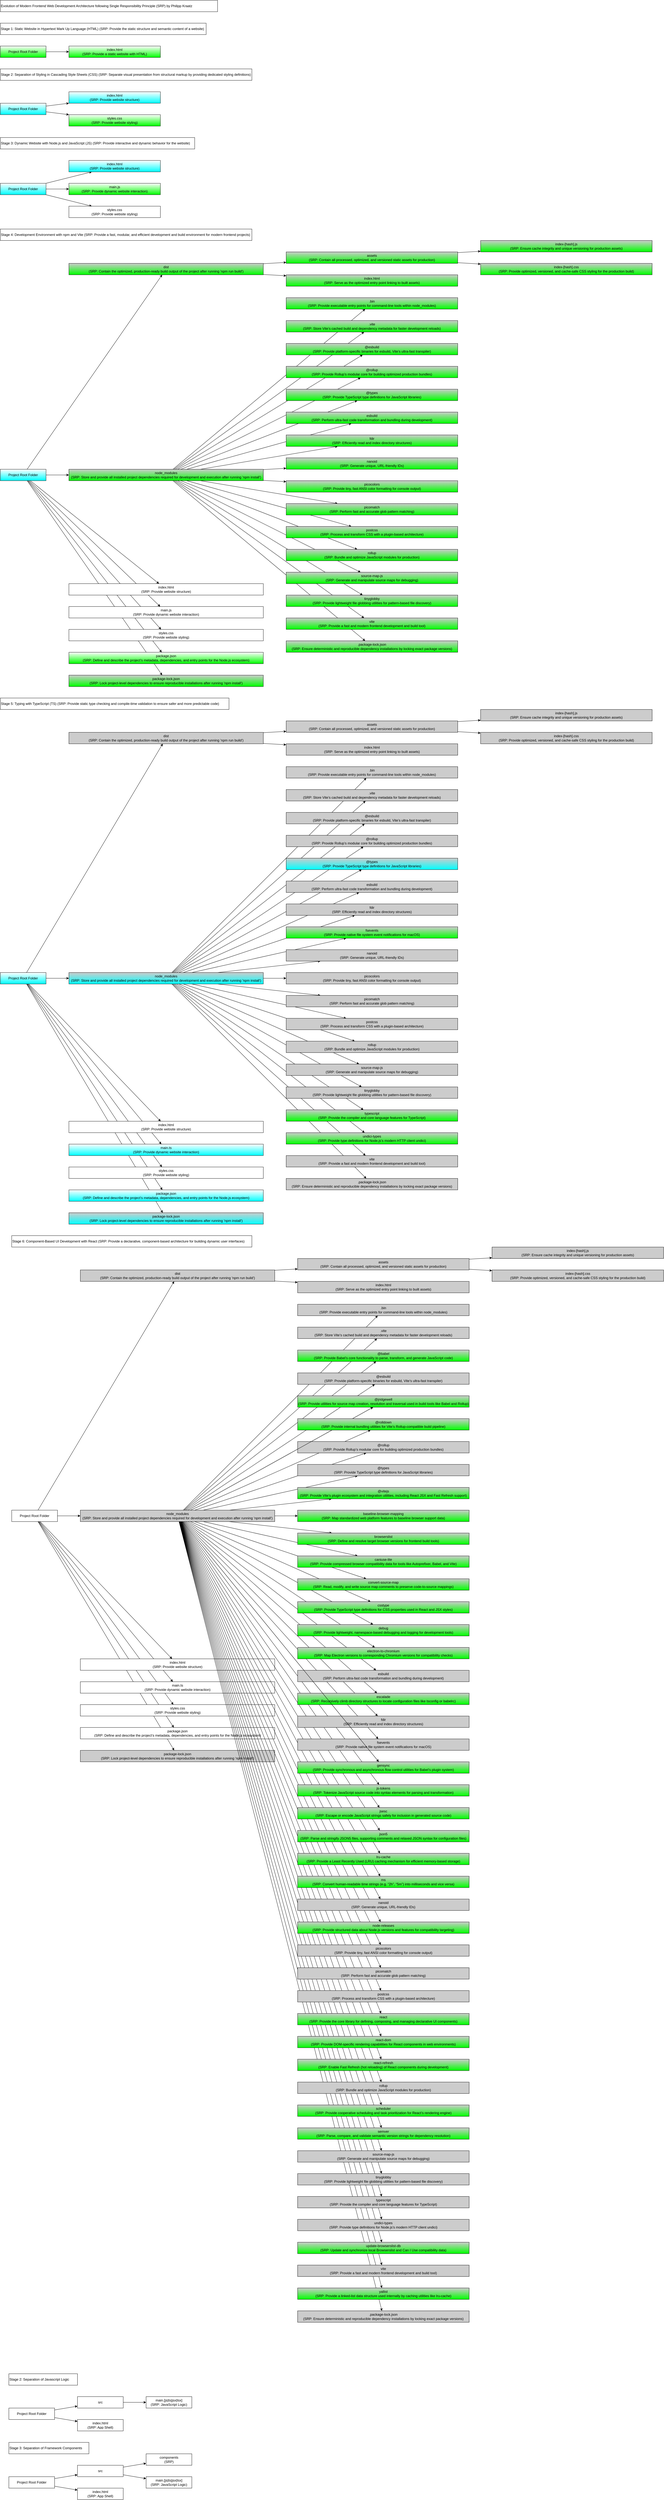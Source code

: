 <mxfile version="28.2.7">
  <diagram name="Seite-1" id="HH_GspnjoGTRnxMpKQvK">
    <mxGraphModel dx="1989" dy="1329" grid="1" gridSize="10" guides="1" tooltips="1" connect="1" arrows="1" fold="1" page="1" pageScale="1" pageWidth="827" pageHeight="1169" math="0" shadow="0">
      <root>
        <mxCell id="0" />
        <mxCell id="1" parent="0" />
        <mxCell id="cjJkTv2IJXaULzilK0IS-1" value="Evolution of Modern Frontend Web Development Architecture following Single Responsibility Principle (SRP) by Philipp Kraatz" style="rounded=0;whiteSpace=wrap;html=1;align=left;" parent="1" vertex="1">
          <mxGeometry x="40" y="40" width="760" height="40" as="geometry" />
        </mxCell>
        <mxCell id="cjJkTv2IJXaULzilK0IS-2" value="Stage 1: Static Website in Hypertext Mark Up Language (HTML) (SRP:&amp;nbsp;Provide the static structure and semantic content of a website)" style="rounded=0;whiteSpace=wrap;html=1;align=left;" parent="1" vertex="1">
          <mxGeometry x="40" y="120" width="720" height="40" as="geometry" />
        </mxCell>
        <mxCell id="cjJkTv2IJXaULzilK0IS-5" value="" style="rounded=0;orthogonalLoop=1;jettySize=auto;html=1;" parent="1" source="cjJkTv2IJXaULzilK0IS-3" target="cjJkTv2IJXaULzilK0IS-4" edge="1">
          <mxGeometry relative="1" as="geometry" />
        </mxCell>
        <mxCell id="cjJkTv2IJXaULzilK0IS-3" value="Project Root Folder" style="rounded=0;whiteSpace=wrap;html=1;gradientColor=#00FF00;" parent="1" vertex="1">
          <mxGeometry x="40" y="200" width="160" height="40" as="geometry" />
        </mxCell>
        <mxCell id="cjJkTv2IJXaULzilK0IS-4" value="index.html&lt;div&gt;(SRP: Provide a static website with HTML)&lt;/div&gt;" style="rounded=0;whiteSpace=wrap;html=1;gradientColor=#00FF00;" parent="1" vertex="1">
          <mxGeometry x="280" y="200" width="320" height="40" as="geometry" />
        </mxCell>
        <mxCell id="cjJkTv2IJXaULzilK0IS-6" value="Stage 2: Separation of Javascript Logic" style="rounded=0;whiteSpace=wrap;html=1;align=left;" parent="1" vertex="1">
          <mxGeometry x="70" y="8340" width="240" height="40" as="geometry" />
        </mxCell>
        <mxCell id="cjJkTv2IJXaULzilK0IS-7" value="" style="rounded=0;orthogonalLoop=1;jettySize=auto;html=1;" parent="1" source="cjJkTv2IJXaULzilK0IS-8" target="cjJkTv2IJXaULzilK0IS-9" edge="1">
          <mxGeometry relative="1" as="geometry" />
        </mxCell>
        <mxCell id="cjJkTv2IJXaULzilK0IS-11" value="" style="rounded=0;orthogonalLoop=1;jettySize=auto;html=1;" parent="1" source="cjJkTv2IJXaULzilK0IS-8" target="cjJkTv2IJXaULzilK0IS-10" edge="1">
          <mxGeometry relative="1" as="geometry" />
        </mxCell>
        <mxCell id="cjJkTv2IJXaULzilK0IS-8" value="Project Root Folder" style="rounded=0;whiteSpace=wrap;html=1;" parent="1" vertex="1">
          <mxGeometry x="70" y="8460" width="160" height="40" as="geometry" />
        </mxCell>
        <mxCell id="cjJkTv2IJXaULzilK0IS-9" value="index.html&lt;div&gt;(SRP: App Shell)&lt;/div&gt;" style="rounded=0;whiteSpace=wrap;html=1;" parent="1" vertex="1">
          <mxGeometry x="310" y="8500" width="160" height="40" as="geometry" />
        </mxCell>
        <mxCell id="cjJkTv2IJXaULzilK0IS-14" value="" style="edgeStyle=none;rounded=0;orthogonalLoop=1;jettySize=auto;html=1;" parent="1" source="cjJkTv2IJXaULzilK0IS-10" target="cjJkTv2IJXaULzilK0IS-12" edge="1">
          <mxGeometry relative="1" as="geometry" />
        </mxCell>
        <mxCell id="cjJkTv2IJXaULzilK0IS-10" value="src" style="rounded=0;whiteSpace=wrap;html=1;" parent="1" vertex="1">
          <mxGeometry x="310" y="8420" width="160" height="40" as="geometry" />
        </mxCell>
        <mxCell id="cjJkTv2IJXaULzilK0IS-12" value="main.[js|ts|jsx|tsx]&lt;div&gt;(SRP: JavaScript Logic)&lt;/div&gt;" style="rounded=0;whiteSpace=wrap;html=1;" parent="1" vertex="1">
          <mxGeometry x="550" y="8420" width="160" height="40" as="geometry" />
        </mxCell>
        <mxCell id="cjJkTv2IJXaULzilK0IS-15" value="Stage 3: Separation of Framework Components" style="rounded=0;whiteSpace=wrap;html=1;align=left;" parent="1" vertex="1">
          <mxGeometry x="70" y="8580" width="280" height="40" as="geometry" />
        </mxCell>
        <mxCell id="cjJkTv2IJXaULzilK0IS-16" value="" style="rounded=0;orthogonalLoop=1;jettySize=auto;html=1;" parent="1" source="cjJkTv2IJXaULzilK0IS-18" target="cjJkTv2IJXaULzilK0IS-19" edge="1">
          <mxGeometry relative="1" as="geometry" />
        </mxCell>
        <mxCell id="cjJkTv2IJXaULzilK0IS-17" value="" style="rounded=0;orthogonalLoop=1;jettySize=auto;html=1;" parent="1" source="cjJkTv2IJXaULzilK0IS-18" target="cjJkTv2IJXaULzilK0IS-21" edge="1">
          <mxGeometry relative="1" as="geometry" />
        </mxCell>
        <mxCell id="cjJkTv2IJXaULzilK0IS-18" value="Project Root Folder" style="rounded=0;whiteSpace=wrap;html=1;" parent="1" vertex="1">
          <mxGeometry x="70" y="8700" width="160" height="40" as="geometry" />
        </mxCell>
        <mxCell id="cjJkTv2IJXaULzilK0IS-19" value="index.html&lt;div&gt;(SRP: App Shell)&lt;/div&gt;" style="rounded=0;whiteSpace=wrap;html=1;" parent="1" vertex="1">
          <mxGeometry x="310" y="8740" width="160" height="40" as="geometry" />
        </mxCell>
        <mxCell id="cjJkTv2IJXaULzilK0IS-20" value="" style="edgeStyle=none;rounded=0;orthogonalLoop=1;jettySize=auto;html=1;" parent="1" source="cjJkTv2IJXaULzilK0IS-21" target="cjJkTv2IJXaULzilK0IS-22" edge="1">
          <mxGeometry relative="1" as="geometry" />
        </mxCell>
        <mxCell id="cjJkTv2IJXaULzilK0IS-24" value="" style="edgeStyle=none;rounded=0;orthogonalLoop=1;jettySize=auto;html=1;" parent="1" source="cjJkTv2IJXaULzilK0IS-21" target="cjJkTv2IJXaULzilK0IS-23" edge="1">
          <mxGeometry relative="1" as="geometry" />
        </mxCell>
        <mxCell id="cjJkTv2IJXaULzilK0IS-21" value="src" style="rounded=0;whiteSpace=wrap;html=1;" parent="1" vertex="1">
          <mxGeometry x="310" y="8660" width="160" height="40" as="geometry" />
        </mxCell>
        <mxCell id="cjJkTv2IJXaULzilK0IS-22" value="main.[js|ts|jsx|tsx]&lt;div&gt;(SRP: JavaScript Logic)&lt;/div&gt;" style="rounded=0;whiteSpace=wrap;html=1;" parent="1" vertex="1">
          <mxGeometry x="550" y="8700" width="160" height="40" as="geometry" />
        </mxCell>
        <mxCell id="cjJkTv2IJXaULzilK0IS-23" value="components&lt;div&gt;(SRP)&lt;/div&gt;" style="rounded=0;whiteSpace=wrap;html=1;" parent="1" vertex="1">
          <mxGeometry x="550" y="8620" width="160" height="40" as="geometry" />
        </mxCell>
        <mxCell id="cjJkTv2IJXaULzilK0IS-25" value="Stage 2: Separation of Styling in Cascading Style Sheets (CSS) (SRP:&amp;nbsp;Separate visual presentation from structural markup by providing dedicated styling definitions)" style="rounded=0;whiteSpace=wrap;html=1;align=left;" parent="1" vertex="1">
          <mxGeometry x="40" y="280" width="880" height="40" as="geometry" />
        </mxCell>
        <mxCell id="cjJkTv2IJXaULzilK0IS-26" value="" style="rounded=0;orthogonalLoop=1;jettySize=auto;html=1;" parent="1" source="cjJkTv2IJXaULzilK0IS-27" target="cjJkTv2IJXaULzilK0IS-28" edge="1">
          <mxGeometry relative="1" as="geometry" />
        </mxCell>
        <mxCell id="cjJkTv2IJXaULzilK0IS-30" value="" style="edgeStyle=none;rounded=0;orthogonalLoop=1;jettySize=auto;html=1;" parent="1" source="cjJkTv2IJXaULzilK0IS-27" target="cjJkTv2IJXaULzilK0IS-29" edge="1">
          <mxGeometry relative="1" as="geometry" />
        </mxCell>
        <mxCell id="cjJkTv2IJXaULzilK0IS-27" value="Project Root Folder" style="rounded=0;whiteSpace=wrap;html=1;gradientColor=#00FFFF;" parent="1" vertex="1">
          <mxGeometry x="40" y="400" width="160" height="40" as="geometry" />
        </mxCell>
        <mxCell id="cjJkTv2IJXaULzilK0IS-28" value="index.html&lt;div&gt;(SRP: Provide website structure)&lt;/div&gt;" style="rounded=0;whiteSpace=wrap;html=1;gradientColor=#00FFFF;" parent="1" vertex="1">
          <mxGeometry x="280" y="360" width="320" height="40" as="geometry" />
        </mxCell>
        <mxCell id="cjJkTv2IJXaULzilK0IS-29" value="styles.css&lt;div&gt;(SRP: Provide website styling)&lt;/div&gt;" style="rounded=0;whiteSpace=wrap;html=1;gradientColor=#00FF00;" parent="1" vertex="1">
          <mxGeometry x="280" y="440" width="320" height="40" as="geometry" />
        </mxCell>
        <mxCell id="blxeufwYckHVTjVl3mKh-1" value="Stage 3: Dynamic Website with Node.js and JavaScript (JS) (SRP:&amp;nbsp;Provide interactive and dynamic behavior for the website)" style="rounded=0;whiteSpace=wrap;html=1;align=left;" vertex="1" parent="1">
          <mxGeometry x="40" y="520" width="680" height="40" as="geometry" />
        </mxCell>
        <mxCell id="blxeufwYckHVTjVl3mKh-2" value="" style="rounded=0;orthogonalLoop=1;jettySize=auto;html=1;" edge="1" parent="1" source="blxeufwYckHVTjVl3mKh-4" target="blxeufwYckHVTjVl3mKh-5">
          <mxGeometry relative="1" as="geometry" />
        </mxCell>
        <mxCell id="blxeufwYckHVTjVl3mKh-3" value="" style="edgeStyle=none;rounded=0;orthogonalLoop=1;jettySize=auto;html=1;" edge="1" parent="1" source="blxeufwYckHVTjVl3mKh-4" target="blxeufwYckHVTjVl3mKh-6">
          <mxGeometry relative="1" as="geometry" />
        </mxCell>
        <mxCell id="blxeufwYckHVTjVl3mKh-8" value="" style="edgeStyle=none;rounded=0;orthogonalLoop=1;jettySize=auto;html=1;" edge="1" parent="1" source="blxeufwYckHVTjVl3mKh-4" target="blxeufwYckHVTjVl3mKh-7">
          <mxGeometry relative="1" as="geometry" />
        </mxCell>
        <mxCell id="blxeufwYckHVTjVl3mKh-4" value="Project Root Folder" style="rounded=0;whiteSpace=wrap;html=1;gradientColor=#00FFFF;" vertex="1" parent="1">
          <mxGeometry x="40" y="680" width="160" height="40" as="geometry" />
        </mxCell>
        <mxCell id="blxeufwYckHVTjVl3mKh-5" value="index.html&lt;div&gt;(SRP: Provide website structure)&lt;/div&gt;" style="rounded=0;whiteSpace=wrap;html=1;gradientColor=#00FFFF;" vertex="1" parent="1">
          <mxGeometry x="280" y="600" width="320" height="40" as="geometry" />
        </mxCell>
        <mxCell id="blxeufwYckHVTjVl3mKh-6" value="styles.css&lt;div&gt;(SRP: Provide website styling)&lt;/div&gt;" style="rounded=0;whiteSpace=wrap;html=1;" vertex="1" parent="1">
          <mxGeometry x="280" y="760" width="320" height="40" as="geometry" />
        </mxCell>
        <mxCell id="blxeufwYckHVTjVl3mKh-7" value="main.js&lt;div&gt;(SRP: Provide dynamic website interaction)&lt;/div&gt;" style="rounded=0;whiteSpace=wrap;html=1;gradientColor=#00FF00;" vertex="1" parent="1">
          <mxGeometry x="280" y="680" width="320" height="40" as="geometry" />
        </mxCell>
        <mxCell id="blxeufwYckHVTjVl3mKh-10" value="Stage 4:&amp;nbsp;Development Environment with npm and Vite (SRP:&amp;nbsp;Provide a fast, modular, and efficient development and build environment for modern frontend projects)" style="rounded=0;whiteSpace=wrap;html=1;align=left;" vertex="1" parent="1">
          <mxGeometry x="40" y="840" width="880" height="40" as="geometry" />
        </mxCell>
        <mxCell id="blxeufwYckHVTjVl3mKh-11" value="" style="rounded=0;orthogonalLoop=1;jettySize=auto;html=1;" edge="1" parent="1" source="blxeufwYckHVTjVl3mKh-14" target="blxeufwYckHVTjVl3mKh-15">
          <mxGeometry relative="1" as="geometry" />
        </mxCell>
        <mxCell id="blxeufwYckHVTjVl3mKh-12" value="" style="edgeStyle=none;rounded=0;orthogonalLoop=1;jettySize=auto;html=1;" edge="1" parent="1" source="blxeufwYckHVTjVl3mKh-14" target="blxeufwYckHVTjVl3mKh-16">
          <mxGeometry relative="1" as="geometry" />
        </mxCell>
        <mxCell id="blxeufwYckHVTjVl3mKh-13" value="" style="edgeStyle=none;rounded=0;orthogonalLoop=1;jettySize=auto;html=1;" edge="1" parent="1" source="blxeufwYckHVTjVl3mKh-14" target="blxeufwYckHVTjVl3mKh-17">
          <mxGeometry relative="1" as="geometry" />
        </mxCell>
        <mxCell id="blxeufwYckHVTjVl3mKh-19" value="" style="edgeStyle=none;rounded=0;orthogonalLoop=1;jettySize=auto;html=1;" edge="1" parent="1" source="blxeufwYckHVTjVl3mKh-14" target="blxeufwYckHVTjVl3mKh-18">
          <mxGeometry relative="1" as="geometry" />
        </mxCell>
        <mxCell id="blxeufwYckHVTjVl3mKh-23" value="" style="edgeStyle=none;rounded=0;orthogonalLoop=1;jettySize=auto;html=1;" edge="1" parent="1" source="blxeufwYckHVTjVl3mKh-14" target="blxeufwYckHVTjVl3mKh-21">
          <mxGeometry relative="1" as="geometry" />
        </mxCell>
        <mxCell id="blxeufwYckHVTjVl3mKh-27" value="" style="edgeStyle=none;rounded=0;orthogonalLoop=1;jettySize=auto;html=1;" edge="1" parent="1" source="blxeufwYckHVTjVl3mKh-14" target="blxeufwYckHVTjVl3mKh-20">
          <mxGeometry relative="1" as="geometry" />
        </mxCell>
        <mxCell id="blxeufwYckHVTjVl3mKh-35" value="" style="edgeStyle=none;rounded=0;orthogonalLoop=1;jettySize=auto;html=1;" edge="1" parent="1" source="blxeufwYckHVTjVl3mKh-14" target="blxeufwYckHVTjVl3mKh-25">
          <mxGeometry relative="1" as="geometry" />
        </mxCell>
        <mxCell id="blxeufwYckHVTjVl3mKh-14" value="Project Root Folder" style="rounded=0;whiteSpace=wrap;html=1;gradientColor=#00FFFF;" vertex="1" parent="1">
          <mxGeometry x="40" y="1680" width="160" height="40" as="geometry" />
        </mxCell>
        <mxCell id="blxeufwYckHVTjVl3mKh-15" value="index.html&lt;div&gt;(SRP: Provide website structure)&lt;/div&gt;" style="rounded=0;whiteSpace=wrap;html=1;" vertex="1" parent="1">
          <mxGeometry x="280" y="2080" width="680" height="40" as="geometry" />
        </mxCell>
        <mxCell id="blxeufwYckHVTjVl3mKh-16" value="styles.css&lt;div&gt;(SRP: Provide website styling)&lt;/div&gt;" style="rounded=0;whiteSpace=wrap;html=1;" vertex="1" parent="1">
          <mxGeometry x="280" y="2240" width="680" height="40" as="geometry" />
        </mxCell>
        <mxCell id="blxeufwYckHVTjVl3mKh-17" value="main.js&lt;div&gt;(SRP: Provide dynamic website interaction)&lt;/div&gt;" style="rounded=0;whiteSpace=wrap;html=1;" vertex="1" parent="1">
          <mxGeometry x="280" y="2160" width="680" height="40" as="geometry" />
        </mxCell>
        <mxCell id="blxeufwYckHVTjVl3mKh-18" value="package-lock.json&lt;div&gt;(SRP: Lock project-level dependencies to ensure reproducible installations after running &#39;npm install&#39;)&lt;/div&gt;" style="rounded=0;whiteSpace=wrap;html=1;fillColor=#CCCCCC;gradientColor=#00FF00;" vertex="1" parent="1">
          <mxGeometry x="280" y="2400" width="680" height="40" as="geometry" />
        </mxCell>
        <mxCell id="blxeufwYckHVTjVl3mKh-20" value="package.json&lt;div&gt;(SRP: Define and describe the project’s metadata, dependencies, and entry points for the Node.js ecosystem)&lt;/div&gt;" style="rounded=0;whiteSpace=wrap;html=1;gradientColor=#00FF00;" vertex="1" parent="1">
          <mxGeometry x="280" y="2320" width="680" height="40" as="geometry" />
        </mxCell>
        <mxCell id="blxeufwYckHVTjVl3mKh-26" value="" style="edgeStyle=none;rounded=0;orthogonalLoop=1;jettySize=auto;html=1;" edge="1" parent="1" source="blxeufwYckHVTjVl3mKh-21" target="blxeufwYckHVTjVl3mKh-24">
          <mxGeometry relative="1" as="geometry" />
        </mxCell>
        <mxCell id="blxeufwYckHVTjVl3mKh-34" value="" style="edgeStyle=none;rounded=0;orthogonalLoop=1;jettySize=auto;html=1;" edge="1" parent="1" source="blxeufwYckHVTjVl3mKh-21" target="blxeufwYckHVTjVl3mKh-33">
          <mxGeometry relative="1" as="geometry" />
        </mxCell>
        <mxCell id="blxeufwYckHVTjVl3mKh-21" value="dist&lt;div&gt;(SRP: Contain the optimized, production-ready build output of the project after running &#39;npm run build&#39;)&lt;/div&gt;" style="rounded=0;whiteSpace=wrap;html=1;labelBackgroundColor=none;fillColor=#CCCCCC;gradientColor=#00FF00;" vertex="1" parent="1">
          <mxGeometry x="280" y="960" width="680" height="40" as="geometry" />
        </mxCell>
        <mxCell id="blxeufwYckHVTjVl3mKh-29" value="" style="edgeStyle=none;rounded=0;orthogonalLoop=1;jettySize=auto;html=1;" edge="1" parent="1" source="blxeufwYckHVTjVl3mKh-24" target="blxeufwYckHVTjVl3mKh-28">
          <mxGeometry relative="1" as="geometry" />
        </mxCell>
        <mxCell id="blxeufwYckHVTjVl3mKh-32" value="" style="edgeStyle=none;rounded=0;orthogonalLoop=1;jettySize=auto;html=1;" edge="1" parent="1" source="blxeufwYckHVTjVl3mKh-24" target="blxeufwYckHVTjVl3mKh-30">
          <mxGeometry relative="1" as="geometry" />
        </mxCell>
        <mxCell id="blxeufwYckHVTjVl3mKh-24" value="assets&lt;div&gt;(SRP: Contain all processed, optimized, and versioned static assets for production)&lt;/div&gt;" style="rounded=0;whiteSpace=wrap;html=1;labelBackgroundColor=none;fillColor=#CCCCCC;gradientColor=#00FF00;" vertex="1" parent="1">
          <mxGeometry x="1040" y="920" width="600" height="40" as="geometry" />
        </mxCell>
        <mxCell id="blxeufwYckHVTjVl3mKh-52" value="" style="edgeStyle=none;rounded=0;orthogonalLoop=1;jettySize=auto;html=1;" edge="1" parent="1" source="blxeufwYckHVTjVl3mKh-25" target="blxeufwYckHVTjVl3mKh-36">
          <mxGeometry relative="1" as="geometry" />
        </mxCell>
        <mxCell id="blxeufwYckHVTjVl3mKh-53" value="" style="edgeStyle=none;rounded=0;orthogonalLoop=1;jettySize=auto;html=1;" edge="1" parent="1" source="blxeufwYckHVTjVl3mKh-25" target="blxeufwYckHVTjVl3mKh-37">
          <mxGeometry relative="1" as="geometry" />
        </mxCell>
        <mxCell id="blxeufwYckHVTjVl3mKh-54" value="" style="edgeStyle=none;rounded=0;orthogonalLoop=1;jettySize=auto;html=1;" edge="1" parent="1" source="blxeufwYckHVTjVl3mKh-25" target="blxeufwYckHVTjVl3mKh-38">
          <mxGeometry relative="1" as="geometry" />
        </mxCell>
        <mxCell id="blxeufwYckHVTjVl3mKh-55" value="" style="edgeStyle=none;rounded=0;orthogonalLoop=1;jettySize=auto;html=1;" edge="1" parent="1" source="blxeufwYckHVTjVl3mKh-25" target="blxeufwYckHVTjVl3mKh-39">
          <mxGeometry relative="1" as="geometry" />
        </mxCell>
        <mxCell id="blxeufwYckHVTjVl3mKh-56" value="" style="edgeStyle=none;rounded=0;orthogonalLoop=1;jettySize=auto;html=1;" edge="1" parent="1" source="blxeufwYckHVTjVl3mKh-25" target="blxeufwYckHVTjVl3mKh-40">
          <mxGeometry relative="1" as="geometry" />
        </mxCell>
        <mxCell id="blxeufwYckHVTjVl3mKh-57" value="" style="edgeStyle=none;rounded=0;orthogonalLoop=1;jettySize=auto;html=1;" edge="1" parent="1" source="blxeufwYckHVTjVl3mKh-25" target="blxeufwYckHVTjVl3mKh-41">
          <mxGeometry relative="1" as="geometry" />
        </mxCell>
        <mxCell id="blxeufwYckHVTjVl3mKh-58" value="" style="edgeStyle=none;rounded=0;orthogonalLoop=1;jettySize=auto;html=1;" edge="1" parent="1" source="blxeufwYckHVTjVl3mKh-25" target="blxeufwYckHVTjVl3mKh-42">
          <mxGeometry relative="1" as="geometry" />
        </mxCell>
        <mxCell id="blxeufwYckHVTjVl3mKh-59" value="" style="edgeStyle=none;rounded=0;orthogonalLoop=1;jettySize=auto;html=1;" edge="1" parent="1" source="blxeufwYckHVTjVl3mKh-25" target="blxeufwYckHVTjVl3mKh-43">
          <mxGeometry relative="1" as="geometry" />
        </mxCell>
        <mxCell id="blxeufwYckHVTjVl3mKh-60" value="" style="edgeStyle=none;rounded=0;orthogonalLoop=1;jettySize=auto;html=1;" edge="1" parent="1" source="blxeufwYckHVTjVl3mKh-25" target="blxeufwYckHVTjVl3mKh-44">
          <mxGeometry relative="1" as="geometry" />
        </mxCell>
        <mxCell id="blxeufwYckHVTjVl3mKh-61" value="" style="edgeStyle=none;rounded=0;orthogonalLoop=1;jettySize=auto;html=1;" edge="1" parent="1" source="blxeufwYckHVTjVl3mKh-25" target="blxeufwYckHVTjVl3mKh-45">
          <mxGeometry relative="1" as="geometry" />
        </mxCell>
        <mxCell id="blxeufwYckHVTjVl3mKh-62" value="" style="edgeStyle=none;rounded=0;orthogonalLoop=1;jettySize=auto;html=1;" edge="1" parent="1" source="blxeufwYckHVTjVl3mKh-25" target="blxeufwYckHVTjVl3mKh-46">
          <mxGeometry relative="1" as="geometry" />
        </mxCell>
        <mxCell id="blxeufwYckHVTjVl3mKh-63" value="" style="edgeStyle=none;rounded=0;orthogonalLoop=1;jettySize=auto;html=1;" edge="1" parent="1" source="blxeufwYckHVTjVl3mKh-25" target="blxeufwYckHVTjVl3mKh-47">
          <mxGeometry relative="1" as="geometry" />
        </mxCell>
        <mxCell id="blxeufwYckHVTjVl3mKh-64" value="" style="edgeStyle=none;rounded=0;orthogonalLoop=1;jettySize=auto;html=1;" edge="1" parent="1" source="blxeufwYckHVTjVl3mKh-25" target="blxeufwYckHVTjVl3mKh-48">
          <mxGeometry relative="1" as="geometry" />
        </mxCell>
        <mxCell id="blxeufwYckHVTjVl3mKh-65" value="" style="edgeStyle=none;rounded=0;orthogonalLoop=1;jettySize=auto;html=1;" edge="1" parent="1" source="blxeufwYckHVTjVl3mKh-25" target="blxeufwYckHVTjVl3mKh-49">
          <mxGeometry relative="1" as="geometry" />
        </mxCell>
        <mxCell id="blxeufwYckHVTjVl3mKh-66" value="" style="edgeStyle=none;rounded=0;orthogonalLoop=1;jettySize=auto;html=1;" edge="1" parent="1" source="blxeufwYckHVTjVl3mKh-25" target="blxeufwYckHVTjVl3mKh-50">
          <mxGeometry relative="1" as="geometry" />
        </mxCell>
        <mxCell id="blxeufwYckHVTjVl3mKh-67" value="" style="edgeStyle=none;rounded=0;orthogonalLoop=1;jettySize=auto;html=1;" edge="1" parent="1" source="blxeufwYckHVTjVl3mKh-25" target="blxeufwYckHVTjVl3mKh-51">
          <mxGeometry relative="1" as="geometry" />
        </mxCell>
        <mxCell id="blxeufwYckHVTjVl3mKh-25" value="node_modules&lt;div&gt;(SRP: Store and provide all installed project dependencies required for development and execution after running &#39;npm install&#39;)&lt;/div&gt;" style="rounded=0;whiteSpace=wrap;html=1;fillColor=#CCCCCC;gradientColor=#00FF00;" vertex="1" parent="1">
          <mxGeometry x="280" y="1680" width="680" height="40" as="geometry" />
        </mxCell>
        <mxCell id="blxeufwYckHVTjVl3mKh-28" value="index-[hash].js&lt;div&gt;(SRP: Ensure cache integrity and unique versioning for production assets)&lt;/div&gt;" style="rounded=0;whiteSpace=wrap;html=1;labelBackgroundColor=none;fillColor=#CCCCCC;gradientColor=#00FF00;" vertex="1" parent="1">
          <mxGeometry x="1720" y="880" width="600" height="40" as="geometry" />
        </mxCell>
        <mxCell id="blxeufwYckHVTjVl3mKh-30" value="index-[hash].css&lt;div&gt;(SRP: Provide optimized, versioned, and cache-safe CSS styling for the production build)&lt;/div&gt;" style="rounded=0;whiteSpace=wrap;html=1;labelBackgroundColor=none;fillColor=#CCCCCC;gradientColor=#00FF00;" vertex="1" parent="1">
          <mxGeometry x="1720" y="960" width="600" height="40" as="geometry" />
        </mxCell>
        <mxCell id="blxeufwYckHVTjVl3mKh-33" value="index.html&lt;div&gt;(SRP: Serve as the optimized entry point linking to built assets)&lt;/div&gt;" style="rounded=0;whiteSpace=wrap;html=1;fillColor=#CCCCCC;gradientColor=#00FF00;" vertex="1" parent="1">
          <mxGeometry x="1040" y="1000" width="600" height="40" as="geometry" />
        </mxCell>
        <mxCell id="blxeufwYckHVTjVl3mKh-36" value=".bin&lt;div&gt;(SRP: Provide executable entry points for command-line tools within node_modules)&lt;/div&gt;" style="rounded=0;whiteSpace=wrap;html=1;fillColor=#CCCCCC;gradientColor=#00FF00;" vertex="1" parent="1">
          <mxGeometry x="1040" y="1080" width="600" height="40" as="geometry" />
        </mxCell>
        <mxCell id="blxeufwYckHVTjVl3mKh-37" value=".vite&lt;div&gt;(SRP: Store Vite’s cached build and dependency metadata for faster development reloads)&lt;/div&gt;" style="rounded=0;whiteSpace=wrap;html=1;fillColor=#CCCCCC;gradientColor=#00FF00;" vertex="1" parent="1">
          <mxGeometry x="1040" y="1160" width="600" height="40" as="geometry" />
        </mxCell>
        <mxCell id="blxeufwYckHVTjVl3mKh-38" value="@esbuild&lt;br&gt;&lt;div&gt;(SRP: Provide platform-specific binaries for esbuild, Vite’s ultra-fast transpiler)&lt;/div&gt;" style="rounded=0;whiteSpace=wrap;html=1;fillColor=#CCCCCC;gradientColor=#00FF00;" vertex="1" parent="1">
          <mxGeometry x="1040" y="1240" width="600" height="40" as="geometry" />
        </mxCell>
        <mxCell id="blxeufwYckHVTjVl3mKh-39" value="@rollup&lt;br&gt;&lt;div&gt;(SRP: Provide Rollup’s modular core for building optimized production bundles)&lt;/div&gt;" style="rounded=0;whiteSpace=wrap;html=1;fillColor=#CCCCCC;gradientColor=#00FF00;" vertex="1" parent="1">
          <mxGeometry x="1040" y="1320" width="600" height="40" as="geometry" />
        </mxCell>
        <mxCell id="blxeufwYckHVTjVl3mKh-40" value="@types&lt;br&gt;&lt;div&gt;(SRP: Provide TypeScript type definitions for JavaScript libraries)&lt;/div&gt;" style="rounded=0;whiteSpace=wrap;html=1;fillColor=#CCCCCC;gradientColor=#00FF00;" vertex="1" parent="1">
          <mxGeometry x="1040" y="1400" width="600" height="40" as="geometry" />
        </mxCell>
        <mxCell id="blxeufwYckHVTjVl3mKh-41" value="esbuild&lt;br&gt;&lt;div&gt;(SRP: Perform ultra-fast code transformation and bundling during development)&lt;/div&gt;" style="rounded=0;whiteSpace=wrap;html=1;fillColor=#CCCCCC;gradientColor=#00FF00;" vertex="1" parent="1">
          <mxGeometry x="1040" y="1480" width="600" height="40" as="geometry" />
        </mxCell>
        <mxCell id="blxeufwYckHVTjVl3mKh-42" value="fdir&lt;br&gt;&lt;div&gt;(SRP: Efficiently read and index directory structures)&lt;/div&gt;" style="rounded=0;whiteSpace=wrap;html=1;fillColor=#CCCCCC;gradientColor=#00FF00;" vertex="1" parent="1">
          <mxGeometry x="1040" y="1560" width="600" height="40" as="geometry" />
        </mxCell>
        <mxCell id="blxeufwYckHVTjVl3mKh-43" value="nanoid&lt;br&gt;&lt;div&gt;(SRP: Generate unique, URL-friendly IDs)&lt;/div&gt;" style="rounded=0;whiteSpace=wrap;html=1;fillColor=#CCCCCC;gradientColor=#00FF00;" vertex="1" parent="1">
          <mxGeometry x="1040" y="1640" width="600" height="40" as="geometry" />
        </mxCell>
        <mxCell id="blxeufwYckHVTjVl3mKh-44" value="picocolors&lt;br&gt;&lt;div&gt;(SRP: Provide tiny, fast ANSI color formatting for console output)&lt;/div&gt;" style="rounded=0;whiteSpace=wrap;html=1;fillColor=#CCCCCC;gradientColor=#00FF00;" vertex="1" parent="1">
          <mxGeometry x="1040" y="1720" width="600" height="40" as="geometry" />
        </mxCell>
        <mxCell id="blxeufwYckHVTjVl3mKh-45" value="picomatch&lt;br&gt;&lt;div&gt;(SRP: Perform fast and accurate glob pattern matching)&lt;/div&gt;" style="rounded=0;whiteSpace=wrap;html=1;fillColor=#CCCCCC;gradientColor=#00FF00;" vertex="1" parent="1">
          <mxGeometry x="1040" y="1800" width="600" height="40" as="geometry" />
        </mxCell>
        <mxCell id="blxeufwYckHVTjVl3mKh-46" value="postcss&lt;br&gt;&lt;div&gt;(SRP: Process and transform CSS with a plugin-based architecture)&lt;/div&gt;" style="rounded=0;whiteSpace=wrap;html=1;fillColor=#CCCCCC;gradientColor=#00FF00;" vertex="1" parent="1">
          <mxGeometry x="1040" y="1880" width="600" height="40" as="geometry" />
        </mxCell>
        <mxCell id="blxeufwYckHVTjVl3mKh-47" value="&lt;div&gt;rollup&lt;/div&gt;&lt;div&gt;(SRP: Bundle and optimize JavaScript modules for production)&lt;/div&gt;" style="rounded=0;whiteSpace=wrap;html=1;fillColor=#CCCCCC;gradientColor=#00FF00;" vertex="1" parent="1">
          <mxGeometry x="1040" y="1960" width="600" height="40" as="geometry" />
        </mxCell>
        <mxCell id="blxeufwYckHVTjVl3mKh-48" value="&lt;div&gt;source-map-js&lt;/div&gt;&lt;div&gt;(SRP: Generate and manipulate source maps for debugging)&lt;/div&gt;" style="rounded=0;whiteSpace=wrap;html=1;fillColor=#CCCCCC;gradientColor=#00FF00;" vertex="1" parent="1">
          <mxGeometry x="1040" y="2040" width="600" height="40" as="geometry" />
        </mxCell>
        <mxCell id="blxeufwYckHVTjVl3mKh-49" value="&lt;div&gt;tinyglobby&lt;/div&gt;&lt;div&gt;(SRP: Provide lightweight file globbing utilities for pattern-based file discovery)&lt;br&gt;&lt;/div&gt;" style="rounded=0;whiteSpace=wrap;html=1;fillColor=#CCCCCC;gradientColor=#00FF00;" vertex="1" parent="1">
          <mxGeometry x="1040" y="2120" width="600" height="40" as="geometry" />
        </mxCell>
        <mxCell id="blxeufwYckHVTjVl3mKh-50" value="&lt;div&gt;vite&lt;/div&gt;&lt;div&gt;(SRP: Provide a fast and modern frontend development and build tool)&lt;br&gt;&lt;/div&gt;" style="rounded=0;whiteSpace=wrap;html=1;fillColor=#CCCCCC;gradientColor=#00FF00;" vertex="1" parent="1">
          <mxGeometry x="1040" y="2200" width="600" height="40" as="geometry" />
        </mxCell>
        <mxCell id="blxeufwYckHVTjVl3mKh-51" value="&lt;div&gt;.package-lock.json&lt;/div&gt;&lt;div&gt;(SRP: Ensure deterministic and reproducible dependency installations by locking exact package versions)&lt;br&gt;&lt;/div&gt;" style="rounded=0;whiteSpace=wrap;html=1;fillColor=#CCCCCC;gradientColor=#00FF00;" vertex="1" parent="1">
          <mxGeometry x="1040" y="2280" width="600" height="40" as="geometry" />
        </mxCell>
        <mxCell id="blxeufwYckHVTjVl3mKh-68" value="Stage 5: Typing with TypeScript (TS) (SRP:&amp;nbsp;Provide static type checking and compile-time validation to ensure safer and more predictable code)" style="rounded=0;whiteSpace=wrap;html=1;align=left;" vertex="1" parent="1">
          <mxGeometry x="40" y="2480" width="800" height="40" as="geometry" />
        </mxCell>
        <mxCell id="blxeufwYckHVTjVl3mKh-69" value="" style="rounded=0;orthogonalLoop=1;jettySize=auto;html=1;" edge="1" parent="1" source="blxeufwYckHVTjVl3mKh-76" target="blxeufwYckHVTjVl3mKh-77">
          <mxGeometry relative="1" as="geometry" />
        </mxCell>
        <mxCell id="blxeufwYckHVTjVl3mKh-70" value="" style="edgeStyle=none;rounded=0;orthogonalLoop=1;jettySize=auto;html=1;" edge="1" parent="1" source="blxeufwYckHVTjVl3mKh-76" target="blxeufwYckHVTjVl3mKh-78">
          <mxGeometry relative="1" as="geometry" />
        </mxCell>
        <mxCell id="blxeufwYckHVTjVl3mKh-71" value="" style="edgeStyle=none;rounded=0;orthogonalLoop=1;jettySize=auto;html=1;" edge="1" parent="1" source="blxeufwYckHVTjVl3mKh-76" target="blxeufwYckHVTjVl3mKh-79">
          <mxGeometry relative="1" as="geometry" />
        </mxCell>
        <mxCell id="blxeufwYckHVTjVl3mKh-72" value="" style="edgeStyle=none;rounded=0;orthogonalLoop=1;jettySize=auto;html=1;" edge="1" parent="1" source="blxeufwYckHVTjVl3mKh-76" target="blxeufwYckHVTjVl3mKh-80">
          <mxGeometry relative="1" as="geometry" />
        </mxCell>
        <mxCell id="blxeufwYckHVTjVl3mKh-73" value="" style="edgeStyle=none;rounded=0;orthogonalLoop=1;jettySize=auto;html=1;" edge="1" parent="1" source="blxeufwYckHVTjVl3mKh-76" target="blxeufwYckHVTjVl3mKh-84">
          <mxGeometry relative="1" as="geometry" />
        </mxCell>
        <mxCell id="blxeufwYckHVTjVl3mKh-74" value="" style="edgeStyle=none;rounded=0;orthogonalLoop=1;jettySize=auto;html=1;" edge="1" parent="1" source="blxeufwYckHVTjVl3mKh-76" target="blxeufwYckHVTjVl3mKh-81">
          <mxGeometry relative="1" as="geometry" />
        </mxCell>
        <mxCell id="blxeufwYckHVTjVl3mKh-75" value="" style="edgeStyle=none;rounded=0;orthogonalLoop=1;jettySize=auto;html=1;" edge="1" parent="1" source="blxeufwYckHVTjVl3mKh-76" target="blxeufwYckHVTjVl3mKh-104">
          <mxGeometry relative="1" as="geometry" />
        </mxCell>
        <mxCell id="blxeufwYckHVTjVl3mKh-76" value="Project Root Folder" style="rounded=0;whiteSpace=wrap;html=1;gradientColor=#00FFFF;" vertex="1" parent="1">
          <mxGeometry x="40" y="3440" width="160" height="40" as="geometry" />
        </mxCell>
        <mxCell id="blxeufwYckHVTjVl3mKh-77" value="index.html&lt;div&gt;(SRP: Provide website structure)&lt;/div&gt;" style="rounded=0;whiteSpace=wrap;html=1;" vertex="1" parent="1">
          <mxGeometry x="280" y="3960" width="680" height="40" as="geometry" />
        </mxCell>
        <mxCell id="blxeufwYckHVTjVl3mKh-78" value="styles.css&lt;div&gt;(SRP: Provide website styling)&lt;/div&gt;" style="rounded=0;whiteSpace=wrap;html=1;" vertex="1" parent="1">
          <mxGeometry x="280" y="4120" width="680" height="40" as="geometry" />
        </mxCell>
        <mxCell id="blxeufwYckHVTjVl3mKh-79" value="main.ts&lt;div&gt;(SRP: Provide dynamic website interaction)&lt;/div&gt;" style="rounded=0;whiteSpace=wrap;html=1;gradientColor=#00FFFF;" vertex="1" parent="1">
          <mxGeometry x="280" y="4040" width="680" height="40" as="geometry" />
        </mxCell>
        <mxCell id="blxeufwYckHVTjVl3mKh-80" value="package-lock.json&lt;div&gt;(SRP: Lock project-level dependencies to ensure reproducible installations after running &#39;npm install&#39;)&lt;/div&gt;" style="rounded=0;whiteSpace=wrap;html=1;gradientColor=#00FFFF;fillColor=#CCCCCC;" vertex="1" parent="1">
          <mxGeometry x="280" y="4280" width="680" height="40" as="geometry" />
        </mxCell>
        <mxCell id="blxeufwYckHVTjVl3mKh-81" value="package.json&lt;div&gt;(SRP: Define and describe the project’s metadata, dependencies, and entry points for the Node.js ecosystem)&lt;/div&gt;" style="rounded=0;whiteSpace=wrap;html=1;gradientColor=#00FFFF;" vertex="1" parent="1">
          <mxGeometry x="280" y="4200" width="680" height="40" as="geometry" />
        </mxCell>
        <mxCell id="blxeufwYckHVTjVl3mKh-82" value="" style="edgeStyle=none;rounded=0;orthogonalLoop=1;jettySize=auto;html=1;" edge="1" parent="1" source="blxeufwYckHVTjVl3mKh-84" target="blxeufwYckHVTjVl3mKh-87">
          <mxGeometry relative="1" as="geometry" />
        </mxCell>
        <mxCell id="blxeufwYckHVTjVl3mKh-83" value="" style="edgeStyle=none;rounded=0;orthogonalLoop=1;jettySize=auto;html=1;" edge="1" parent="1" source="blxeufwYckHVTjVl3mKh-84" target="blxeufwYckHVTjVl3mKh-107">
          <mxGeometry relative="1" as="geometry" />
        </mxCell>
        <mxCell id="blxeufwYckHVTjVl3mKh-84" value="dist&lt;div&gt;(SRP: Contain the optimized, production-ready build output of the project after running &#39;npm run build&#39;)&lt;/div&gt;" style="rounded=0;whiteSpace=wrap;html=1;labelBackgroundColor=none;fillColor=#CCCCCC;" vertex="1" parent="1">
          <mxGeometry x="280" y="2600" width="680" height="40" as="geometry" />
        </mxCell>
        <mxCell id="blxeufwYckHVTjVl3mKh-85" value="" style="edgeStyle=none;rounded=0;orthogonalLoop=1;jettySize=auto;html=1;" edge="1" parent="1" source="blxeufwYckHVTjVl3mKh-87" target="blxeufwYckHVTjVl3mKh-105">
          <mxGeometry relative="1" as="geometry" />
        </mxCell>
        <mxCell id="blxeufwYckHVTjVl3mKh-86" value="" style="edgeStyle=none;rounded=0;orthogonalLoop=1;jettySize=auto;html=1;" edge="1" parent="1" source="blxeufwYckHVTjVl3mKh-87" target="blxeufwYckHVTjVl3mKh-106">
          <mxGeometry relative="1" as="geometry" />
        </mxCell>
        <mxCell id="blxeufwYckHVTjVl3mKh-87" value="assets&lt;div&gt;(SRP: Contain all processed, optimized, and versioned static assets for production)&lt;/div&gt;" style="rounded=0;whiteSpace=wrap;html=1;labelBackgroundColor=none;fillColor=#CCCCCC;" vertex="1" parent="1">
          <mxGeometry x="1040" y="2560" width="600" height="40" as="geometry" />
        </mxCell>
        <mxCell id="blxeufwYckHVTjVl3mKh-88" value="" style="edgeStyle=none;rounded=0;orthogonalLoop=1;jettySize=auto;html=1;" edge="1" parent="1" source="blxeufwYckHVTjVl3mKh-104" target="blxeufwYckHVTjVl3mKh-108">
          <mxGeometry relative="1" as="geometry" />
        </mxCell>
        <mxCell id="blxeufwYckHVTjVl3mKh-89" value="" style="edgeStyle=none;rounded=0;orthogonalLoop=1;jettySize=auto;html=1;" edge="1" parent="1" source="blxeufwYckHVTjVl3mKh-104" target="blxeufwYckHVTjVl3mKh-109">
          <mxGeometry relative="1" as="geometry" />
        </mxCell>
        <mxCell id="blxeufwYckHVTjVl3mKh-90" value="" style="edgeStyle=none;rounded=0;orthogonalLoop=1;jettySize=auto;html=1;" edge="1" parent="1" source="blxeufwYckHVTjVl3mKh-104" target="blxeufwYckHVTjVl3mKh-110">
          <mxGeometry relative="1" as="geometry" />
        </mxCell>
        <mxCell id="blxeufwYckHVTjVl3mKh-91" value="" style="edgeStyle=none;rounded=0;orthogonalLoop=1;jettySize=auto;html=1;" edge="1" parent="1" source="blxeufwYckHVTjVl3mKh-104" target="blxeufwYckHVTjVl3mKh-111">
          <mxGeometry relative="1" as="geometry" />
        </mxCell>
        <mxCell id="blxeufwYckHVTjVl3mKh-92" value="" style="edgeStyle=none;rounded=0;orthogonalLoop=1;jettySize=auto;html=1;" edge="1" parent="1" source="blxeufwYckHVTjVl3mKh-104" target="blxeufwYckHVTjVl3mKh-112">
          <mxGeometry relative="1" as="geometry" />
        </mxCell>
        <mxCell id="blxeufwYckHVTjVl3mKh-93" value="" style="edgeStyle=none;rounded=0;orthogonalLoop=1;jettySize=auto;html=1;" edge="1" parent="1" source="blxeufwYckHVTjVl3mKh-104" target="blxeufwYckHVTjVl3mKh-113">
          <mxGeometry relative="1" as="geometry" />
        </mxCell>
        <mxCell id="blxeufwYckHVTjVl3mKh-94" value="" style="edgeStyle=none;rounded=0;orthogonalLoop=1;jettySize=auto;html=1;" edge="1" parent="1" source="blxeufwYckHVTjVl3mKh-104" target="blxeufwYckHVTjVl3mKh-114">
          <mxGeometry relative="1" as="geometry" />
        </mxCell>
        <mxCell id="blxeufwYckHVTjVl3mKh-95" value="" style="edgeStyle=none;rounded=0;orthogonalLoop=1;jettySize=auto;html=1;" edge="1" parent="1" source="blxeufwYckHVTjVl3mKh-104" target="blxeufwYckHVTjVl3mKh-115">
          <mxGeometry relative="1" as="geometry" />
        </mxCell>
        <mxCell id="blxeufwYckHVTjVl3mKh-96" value="" style="edgeStyle=none;rounded=0;orthogonalLoop=1;jettySize=auto;html=1;" edge="1" parent="1" source="blxeufwYckHVTjVl3mKh-104" target="blxeufwYckHVTjVl3mKh-116">
          <mxGeometry relative="1" as="geometry" />
        </mxCell>
        <mxCell id="blxeufwYckHVTjVl3mKh-97" value="" style="edgeStyle=none;rounded=0;orthogonalLoop=1;jettySize=auto;html=1;" edge="1" parent="1" source="blxeufwYckHVTjVl3mKh-104" target="blxeufwYckHVTjVl3mKh-117">
          <mxGeometry relative="1" as="geometry" />
        </mxCell>
        <mxCell id="blxeufwYckHVTjVl3mKh-98" value="" style="edgeStyle=none;rounded=0;orthogonalLoop=1;jettySize=auto;html=1;" edge="1" parent="1" source="blxeufwYckHVTjVl3mKh-104" target="blxeufwYckHVTjVl3mKh-118">
          <mxGeometry relative="1" as="geometry" />
        </mxCell>
        <mxCell id="blxeufwYckHVTjVl3mKh-99" value="" style="edgeStyle=none;rounded=0;orthogonalLoop=1;jettySize=auto;html=1;" edge="1" parent="1" source="blxeufwYckHVTjVl3mKh-104" target="blxeufwYckHVTjVl3mKh-119">
          <mxGeometry relative="1" as="geometry" />
        </mxCell>
        <mxCell id="blxeufwYckHVTjVl3mKh-100" value="" style="edgeStyle=none;rounded=0;orthogonalLoop=1;jettySize=auto;html=1;" edge="1" parent="1" source="blxeufwYckHVTjVl3mKh-104" target="blxeufwYckHVTjVl3mKh-120">
          <mxGeometry relative="1" as="geometry" />
        </mxCell>
        <mxCell id="blxeufwYckHVTjVl3mKh-101" value="" style="edgeStyle=none;rounded=0;orthogonalLoop=1;jettySize=auto;html=1;" edge="1" parent="1" source="blxeufwYckHVTjVl3mKh-104" target="blxeufwYckHVTjVl3mKh-121">
          <mxGeometry relative="1" as="geometry" />
        </mxCell>
        <mxCell id="blxeufwYckHVTjVl3mKh-102" value="" style="edgeStyle=none;rounded=0;orthogonalLoop=1;jettySize=auto;html=1;" edge="1" parent="1" source="blxeufwYckHVTjVl3mKh-104" target="blxeufwYckHVTjVl3mKh-122">
          <mxGeometry relative="1" as="geometry" />
        </mxCell>
        <mxCell id="blxeufwYckHVTjVl3mKh-103" value="" style="edgeStyle=none;rounded=0;orthogonalLoop=1;jettySize=auto;html=1;" edge="1" parent="1" source="blxeufwYckHVTjVl3mKh-104" target="blxeufwYckHVTjVl3mKh-123">
          <mxGeometry relative="1" as="geometry" />
        </mxCell>
        <mxCell id="blxeufwYckHVTjVl3mKh-127" value="" style="edgeStyle=none;rounded=0;orthogonalLoop=1;jettySize=auto;html=1;" edge="1" parent="1" source="blxeufwYckHVTjVl3mKh-104" target="blxeufwYckHVTjVl3mKh-124">
          <mxGeometry relative="1" as="geometry" />
        </mxCell>
        <mxCell id="blxeufwYckHVTjVl3mKh-129" value="" style="edgeStyle=none;rounded=0;orthogonalLoop=1;jettySize=auto;html=1;" edge="1" parent="1" source="blxeufwYckHVTjVl3mKh-104" target="blxeufwYckHVTjVl3mKh-128">
          <mxGeometry relative="1" as="geometry" />
        </mxCell>
        <mxCell id="blxeufwYckHVTjVl3mKh-131" value="" style="edgeStyle=none;rounded=0;orthogonalLoop=1;jettySize=auto;html=1;" edge="1" parent="1" source="blxeufwYckHVTjVl3mKh-104" target="blxeufwYckHVTjVl3mKh-130">
          <mxGeometry relative="1" as="geometry" />
        </mxCell>
        <mxCell id="blxeufwYckHVTjVl3mKh-104" value="node_modules&lt;div&gt;(SRP: Store and provide all installed project dependencies required for development and execution after running &#39;npm install&#39;)&lt;/div&gt;" style="rounded=0;whiteSpace=wrap;html=1;gradientColor=#00FFFF;fillColor=#CCCCCC;" vertex="1" parent="1">
          <mxGeometry x="280" y="3440" width="680" height="40" as="geometry" />
        </mxCell>
        <mxCell id="blxeufwYckHVTjVl3mKh-105" value="index-[hash].js&lt;div&gt;(SRP: Ensure cache integrity and unique versioning for production assets)&lt;/div&gt;" style="rounded=0;whiteSpace=wrap;html=1;labelBackgroundColor=none;fillColor=#CCCCCC;" vertex="1" parent="1">
          <mxGeometry x="1720" y="2520" width="600" height="40" as="geometry" />
        </mxCell>
        <mxCell id="blxeufwYckHVTjVl3mKh-106" value="index-[hash].css&lt;div&gt;(SRP: Provide optimized, versioned, and cache-safe CSS styling for the production build)&lt;/div&gt;" style="rounded=0;whiteSpace=wrap;html=1;labelBackgroundColor=none;fillColor=#CCCCCC;" vertex="1" parent="1">
          <mxGeometry x="1720" y="2600" width="600" height="40" as="geometry" />
        </mxCell>
        <mxCell id="blxeufwYckHVTjVl3mKh-107" value="index.html&lt;div&gt;(SRP: Serve as the optimized entry point linking to built assets)&lt;/div&gt;" style="rounded=0;whiteSpace=wrap;html=1;fillColor=#CCCCCC;" vertex="1" parent="1">
          <mxGeometry x="1040" y="2640" width="600" height="40" as="geometry" />
        </mxCell>
        <mxCell id="blxeufwYckHVTjVl3mKh-108" value=".bin&lt;div&gt;(SRP: Provide executable entry points for command-line tools within node_modules)&lt;/div&gt;" style="rounded=0;whiteSpace=wrap;html=1;fillColor=#CCCCCC;" vertex="1" parent="1">
          <mxGeometry x="1040" y="2720" width="600" height="40" as="geometry" />
        </mxCell>
        <mxCell id="blxeufwYckHVTjVl3mKh-109" value=".vite&lt;div&gt;(SRP: Store Vite’s cached build and dependency metadata for faster development reloads)&lt;/div&gt;" style="rounded=0;whiteSpace=wrap;html=1;fillColor=#CCCCCC;" vertex="1" parent="1">
          <mxGeometry x="1040" y="2800" width="600" height="40" as="geometry" />
        </mxCell>
        <mxCell id="blxeufwYckHVTjVl3mKh-110" value="@esbuild&lt;br&gt;&lt;div&gt;(SRP: Provide platform-specific binaries for esbuild, Vite’s ultra-fast transpiler)&lt;/div&gt;" style="rounded=0;whiteSpace=wrap;html=1;fillColor=#CCCCCC;" vertex="1" parent="1">
          <mxGeometry x="1040" y="2880" width="600" height="40" as="geometry" />
        </mxCell>
        <mxCell id="blxeufwYckHVTjVl3mKh-111" value="@rollup&lt;br&gt;&lt;div&gt;(SRP: Provide Rollup’s modular core for building optimized production bundles)&lt;/div&gt;" style="rounded=0;whiteSpace=wrap;html=1;fillColor=#CCCCCC;" vertex="1" parent="1">
          <mxGeometry x="1040" y="2960" width="600" height="40" as="geometry" />
        </mxCell>
        <mxCell id="blxeufwYckHVTjVl3mKh-112" value="@types&lt;br&gt;&lt;div&gt;(SRP: Provide TypeScript type definitions for JavaScript libraries)&lt;/div&gt;" style="rounded=0;whiteSpace=wrap;html=1;fillColor=#CCCCCC;gradientColor=#00FFFF;" vertex="1" parent="1">
          <mxGeometry x="1040" y="3040" width="600" height="40" as="geometry" />
        </mxCell>
        <mxCell id="blxeufwYckHVTjVl3mKh-113" value="esbuild&lt;br&gt;&lt;div&gt;(SRP: Perform ultra-fast code transformation and bundling during development)&lt;/div&gt;" style="rounded=0;whiteSpace=wrap;html=1;fillColor=#CCCCCC;" vertex="1" parent="1">
          <mxGeometry x="1040" y="3120" width="600" height="40" as="geometry" />
        </mxCell>
        <mxCell id="blxeufwYckHVTjVl3mKh-114" value="fdir&lt;br&gt;&lt;div&gt;(SRP: Efficiently read and index directory structures)&lt;/div&gt;" style="rounded=0;whiteSpace=wrap;html=1;fillColor=#CCCCCC;" vertex="1" parent="1">
          <mxGeometry x="1040" y="3200" width="600" height="40" as="geometry" />
        </mxCell>
        <mxCell id="blxeufwYckHVTjVl3mKh-115" value="nanoid&lt;br&gt;&lt;div&gt;(SRP: Generate unique, URL-friendly IDs)&lt;/div&gt;" style="rounded=0;whiteSpace=wrap;html=1;fillColor=#CCCCCC;" vertex="1" parent="1">
          <mxGeometry x="1040" y="3360" width="600" height="40" as="geometry" />
        </mxCell>
        <mxCell id="blxeufwYckHVTjVl3mKh-116" value="picocolors&lt;br&gt;&lt;div&gt;(SRP: Provide tiny, fast ANSI color formatting for console output)&lt;/div&gt;" style="rounded=0;whiteSpace=wrap;html=1;fillColor=#CCCCCC;" vertex="1" parent="1">
          <mxGeometry x="1040" y="3440" width="600" height="40" as="geometry" />
        </mxCell>
        <mxCell id="blxeufwYckHVTjVl3mKh-117" value="picomatch&lt;br&gt;&lt;div&gt;(SRP: Perform fast and accurate glob pattern matching)&lt;/div&gt;" style="rounded=0;whiteSpace=wrap;html=1;fillColor=#CCCCCC;" vertex="1" parent="1">
          <mxGeometry x="1040" y="3520" width="600" height="40" as="geometry" />
        </mxCell>
        <mxCell id="blxeufwYckHVTjVl3mKh-118" value="postcss&lt;br&gt;&lt;div&gt;(SRP: Process and transform CSS with a plugin-based architecture)&lt;/div&gt;" style="rounded=0;whiteSpace=wrap;html=1;fillColor=#CCCCCC;" vertex="1" parent="1">
          <mxGeometry x="1040" y="3600" width="600" height="40" as="geometry" />
        </mxCell>
        <mxCell id="blxeufwYckHVTjVl3mKh-119" value="&lt;div&gt;rollup&lt;/div&gt;&lt;div&gt;(SRP: Bundle and optimize JavaScript modules for production)&lt;/div&gt;" style="rounded=0;whiteSpace=wrap;html=1;fillColor=#CCCCCC;" vertex="1" parent="1">
          <mxGeometry x="1040" y="3680" width="600" height="40" as="geometry" />
        </mxCell>
        <mxCell id="blxeufwYckHVTjVl3mKh-120" value="&lt;div&gt;source-map-js&lt;/div&gt;&lt;div&gt;(SRP: Generate and manipulate source maps for debugging)&lt;/div&gt;" style="rounded=0;whiteSpace=wrap;html=1;fillColor=#CCCCCC;" vertex="1" parent="1">
          <mxGeometry x="1040" y="3760" width="600" height="40" as="geometry" />
        </mxCell>
        <mxCell id="blxeufwYckHVTjVl3mKh-121" value="&lt;div&gt;tinyglobby&lt;/div&gt;&lt;div&gt;(SRP: Provide lightweight file globbing utilities for pattern-based file discovery)&lt;br&gt;&lt;/div&gt;" style="rounded=0;whiteSpace=wrap;html=1;fillColor=#CCCCCC;" vertex="1" parent="1">
          <mxGeometry x="1040" y="3840" width="600" height="40" as="geometry" />
        </mxCell>
        <mxCell id="blxeufwYckHVTjVl3mKh-122" value="&lt;div&gt;vite&lt;/div&gt;&lt;div&gt;(SRP: Provide a fast and modern frontend development and build tool)&lt;br&gt;&lt;/div&gt;" style="rounded=0;whiteSpace=wrap;html=1;fillColor=#CCCCCC;" vertex="1" parent="1">
          <mxGeometry x="1040" y="4080" width="600" height="40" as="geometry" />
        </mxCell>
        <mxCell id="blxeufwYckHVTjVl3mKh-123" value="&lt;div&gt;.package-lock.json&lt;/div&gt;&lt;div&gt;(SRP: Ensure deterministic and reproducible dependency installations by locking exact package versions)&lt;br&gt;&lt;/div&gt;" style="rounded=0;whiteSpace=wrap;html=1;fillColor=#CCCCCC;" vertex="1" parent="1">
          <mxGeometry x="1040" y="4160" width="600" height="40" as="geometry" />
        </mxCell>
        <mxCell id="blxeufwYckHVTjVl3mKh-124" value="fsevents&lt;br&gt;&lt;div&gt;(SRP: Provide native file system event notifications for macOS)&lt;/div&gt;" style="rounded=0;whiteSpace=wrap;html=1;gradientColor=#00FF00;fillColor=#CCCCCC;" vertex="1" parent="1">
          <mxGeometry x="1040" y="3280" width="600" height="40" as="geometry" />
        </mxCell>
        <mxCell id="blxeufwYckHVTjVl3mKh-128" value="typescript&lt;br&gt;&lt;div&gt;(SRP: Provide the compiler and core language features for TypeScript)&lt;/div&gt;" style="rounded=0;whiteSpace=wrap;html=1;fillColor=#CCCCCC;gradientColor=#00FF00;" vertex="1" parent="1">
          <mxGeometry x="1040" y="3920" width="600" height="40" as="geometry" />
        </mxCell>
        <mxCell id="blxeufwYckHVTjVl3mKh-130" value="undici-types&lt;br&gt;&lt;div&gt;(SRP: Provide type definitions for Node.js’s modern HTTP client undici)&lt;/div&gt;" style="rounded=0;whiteSpace=wrap;html=1;fillColor=#CCCCCC;gradientColor=#00FF00;" vertex="1" parent="1">
          <mxGeometry x="1040" y="4000" width="600" height="40" as="geometry" />
        </mxCell>
        <mxCell id="blxeufwYckHVTjVl3mKh-132" value="Stage 6: Component-Based UI Development with React (SRP:&amp;nbsp;Provide a declarative, component-based architecture for building dynamic user interfaces)" style="rounded=0;whiteSpace=wrap;html=1;align=left;" vertex="1" parent="1">
          <mxGeometry x="80" y="4360" width="840" height="40" as="geometry" />
        </mxCell>
        <mxCell id="blxeufwYckHVTjVl3mKh-133" value="" style="rounded=0;orthogonalLoop=1;jettySize=auto;html=1;" edge="1" parent="1" source="blxeufwYckHVTjVl3mKh-140" target="blxeufwYckHVTjVl3mKh-141">
          <mxGeometry relative="1" as="geometry" />
        </mxCell>
        <mxCell id="blxeufwYckHVTjVl3mKh-134" value="" style="edgeStyle=none;rounded=0;orthogonalLoop=1;jettySize=auto;html=1;" edge="1" parent="1" source="blxeufwYckHVTjVl3mKh-140" target="blxeufwYckHVTjVl3mKh-142">
          <mxGeometry relative="1" as="geometry" />
        </mxCell>
        <mxCell id="blxeufwYckHVTjVl3mKh-135" value="" style="edgeStyle=none;rounded=0;orthogonalLoop=1;jettySize=auto;html=1;" edge="1" parent="1" source="blxeufwYckHVTjVl3mKh-140" target="blxeufwYckHVTjVl3mKh-143">
          <mxGeometry relative="1" as="geometry" />
        </mxCell>
        <mxCell id="blxeufwYckHVTjVl3mKh-136" value="" style="edgeStyle=none;rounded=0;orthogonalLoop=1;jettySize=auto;html=1;" edge="1" parent="1" source="blxeufwYckHVTjVl3mKh-140" target="blxeufwYckHVTjVl3mKh-144">
          <mxGeometry relative="1" as="geometry" />
        </mxCell>
        <mxCell id="blxeufwYckHVTjVl3mKh-137" value="" style="edgeStyle=none;rounded=0;orthogonalLoop=1;jettySize=auto;html=1;" edge="1" parent="1" source="blxeufwYckHVTjVl3mKh-140" target="blxeufwYckHVTjVl3mKh-148">
          <mxGeometry relative="1" as="geometry" />
        </mxCell>
        <mxCell id="blxeufwYckHVTjVl3mKh-138" value="" style="edgeStyle=none;rounded=0;orthogonalLoop=1;jettySize=auto;html=1;" edge="1" parent="1" source="blxeufwYckHVTjVl3mKh-140" target="blxeufwYckHVTjVl3mKh-145">
          <mxGeometry relative="1" as="geometry" />
        </mxCell>
        <mxCell id="blxeufwYckHVTjVl3mKh-139" value="" style="edgeStyle=none;rounded=0;orthogonalLoop=1;jettySize=auto;html=1;" edge="1" parent="1" source="blxeufwYckHVTjVl3mKh-140" target="blxeufwYckHVTjVl3mKh-171">
          <mxGeometry relative="1" as="geometry" />
        </mxCell>
        <mxCell id="blxeufwYckHVTjVl3mKh-140" value="Project Root Folder" style="rounded=0;whiteSpace=wrap;html=1;" vertex="1" parent="1">
          <mxGeometry x="80" y="5320" width="160" height="40" as="geometry" />
        </mxCell>
        <mxCell id="blxeufwYckHVTjVl3mKh-141" value="index.html&lt;div&gt;(SRP: Provide website structure)&lt;/div&gt;" style="rounded=0;whiteSpace=wrap;html=1;" vertex="1" parent="1">
          <mxGeometry x="320" y="5840" width="680" height="40" as="geometry" />
        </mxCell>
        <mxCell id="blxeufwYckHVTjVl3mKh-142" value="styles.css&lt;div&gt;(SRP: Provide website styling)&lt;/div&gt;" style="rounded=0;whiteSpace=wrap;html=1;" vertex="1" parent="1">
          <mxGeometry x="320" y="6000" width="680" height="40" as="geometry" />
        </mxCell>
        <mxCell id="blxeufwYckHVTjVl3mKh-143" value="main.ts&lt;div&gt;(SRP: Provide dynamic website interaction)&lt;/div&gt;" style="rounded=0;whiteSpace=wrap;html=1;" vertex="1" parent="1">
          <mxGeometry x="320" y="5920" width="680" height="40" as="geometry" />
        </mxCell>
        <mxCell id="blxeufwYckHVTjVl3mKh-144" value="package-lock.json&lt;div&gt;(SRP: Lock project-level dependencies to ensure reproducible installations after running &#39;npm install&#39;)&lt;/div&gt;" style="rounded=0;whiteSpace=wrap;html=1;fillColor=#CCCCCC;" vertex="1" parent="1">
          <mxGeometry x="320" y="6160" width="680" height="40" as="geometry" />
        </mxCell>
        <mxCell id="blxeufwYckHVTjVl3mKh-145" value="package.json&lt;div&gt;(SRP: Define and describe the project’s metadata, dependencies, and entry points for the Node.js ecosystem)&lt;/div&gt;" style="rounded=0;whiteSpace=wrap;html=1;" vertex="1" parent="1">
          <mxGeometry x="320" y="6080" width="680" height="40" as="geometry" />
        </mxCell>
        <mxCell id="blxeufwYckHVTjVl3mKh-146" value="" style="edgeStyle=none;rounded=0;orthogonalLoop=1;jettySize=auto;html=1;" edge="1" parent="1" source="blxeufwYckHVTjVl3mKh-148" target="blxeufwYckHVTjVl3mKh-151">
          <mxGeometry relative="1" as="geometry" />
        </mxCell>
        <mxCell id="blxeufwYckHVTjVl3mKh-147" value="" style="edgeStyle=none;rounded=0;orthogonalLoop=1;jettySize=auto;html=1;" edge="1" parent="1" source="blxeufwYckHVTjVl3mKh-148" target="blxeufwYckHVTjVl3mKh-174">
          <mxGeometry relative="1" as="geometry" />
        </mxCell>
        <mxCell id="blxeufwYckHVTjVl3mKh-148" value="dist&lt;div&gt;(SRP: Contain the optimized, production-ready build output of the project after running &#39;npm run build&#39;)&lt;/div&gt;" style="rounded=0;whiteSpace=wrap;html=1;labelBackgroundColor=none;fillColor=#CCCCCC;" vertex="1" parent="1">
          <mxGeometry x="320" y="4480" width="680" height="40" as="geometry" />
        </mxCell>
        <mxCell id="blxeufwYckHVTjVl3mKh-149" value="" style="edgeStyle=none;rounded=0;orthogonalLoop=1;jettySize=auto;html=1;" edge="1" parent="1" source="blxeufwYckHVTjVl3mKh-151" target="blxeufwYckHVTjVl3mKh-172">
          <mxGeometry relative="1" as="geometry" />
        </mxCell>
        <mxCell id="blxeufwYckHVTjVl3mKh-150" value="" style="edgeStyle=none;rounded=0;orthogonalLoop=1;jettySize=auto;html=1;" edge="1" parent="1" source="blxeufwYckHVTjVl3mKh-151" target="blxeufwYckHVTjVl3mKh-173">
          <mxGeometry relative="1" as="geometry" />
        </mxCell>
        <mxCell id="blxeufwYckHVTjVl3mKh-151" value="assets&lt;div&gt;(SRP: Contain all processed, optimized, and versioned static assets for production)&lt;/div&gt;" style="rounded=0;whiteSpace=wrap;html=1;labelBackgroundColor=none;fillColor=#CCCCCC;" vertex="1" parent="1">
          <mxGeometry x="1080" y="4440" width="600" height="40" as="geometry" />
        </mxCell>
        <mxCell id="blxeufwYckHVTjVl3mKh-152" value="" style="edgeStyle=none;rounded=0;orthogonalLoop=1;jettySize=auto;html=1;" edge="1" parent="1" source="blxeufwYckHVTjVl3mKh-171" target="blxeufwYckHVTjVl3mKh-175">
          <mxGeometry relative="1" as="geometry" />
        </mxCell>
        <mxCell id="blxeufwYckHVTjVl3mKh-153" value="" style="edgeStyle=none;rounded=0;orthogonalLoop=1;jettySize=auto;html=1;" edge="1" parent="1" source="blxeufwYckHVTjVl3mKh-171" target="blxeufwYckHVTjVl3mKh-176">
          <mxGeometry relative="1" as="geometry" />
        </mxCell>
        <mxCell id="blxeufwYckHVTjVl3mKh-154" value="" style="edgeStyle=none;rounded=0;orthogonalLoop=1;jettySize=auto;html=1;" edge="1" parent="1" source="blxeufwYckHVTjVl3mKh-171" target="blxeufwYckHVTjVl3mKh-177">
          <mxGeometry relative="1" as="geometry" />
        </mxCell>
        <mxCell id="blxeufwYckHVTjVl3mKh-155" value="" style="edgeStyle=none;rounded=0;orthogonalLoop=1;jettySize=auto;html=1;" edge="1" parent="1" source="blxeufwYckHVTjVl3mKh-171" target="blxeufwYckHVTjVl3mKh-178">
          <mxGeometry relative="1" as="geometry" />
        </mxCell>
        <mxCell id="blxeufwYckHVTjVl3mKh-156" value="" style="edgeStyle=none;rounded=0;orthogonalLoop=1;jettySize=auto;html=1;" edge="1" parent="1" source="blxeufwYckHVTjVl3mKh-171" target="blxeufwYckHVTjVl3mKh-179">
          <mxGeometry relative="1" as="geometry" />
        </mxCell>
        <mxCell id="blxeufwYckHVTjVl3mKh-157" value="" style="edgeStyle=none;rounded=0;orthogonalLoop=1;jettySize=auto;html=1;" edge="1" parent="1" source="blxeufwYckHVTjVl3mKh-171" target="blxeufwYckHVTjVl3mKh-180">
          <mxGeometry relative="1" as="geometry" />
        </mxCell>
        <mxCell id="blxeufwYckHVTjVl3mKh-158" value="" style="edgeStyle=none;rounded=0;orthogonalLoop=1;jettySize=auto;html=1;" edge="1" parent="1" source="blxeufwYckHVTjVl3mKh-171" target="blxeufwYckHVTjVl3mKh-181">
          <mxGeometry relative="1" as="geometry" />
        </mxCell>
        <mxCell id="blxeufwYckHVTjVl3mKh-160" value="" style="edgeStyle=none;rounded=0;orthogonalLoop=1;jettySize=auto;html=1;" edge="1" parent="1" source="blxeufwYckHVTjVl3mKh-171" target="blxeufwYckHVTjVl3mKh-183">
          <mxGeometry relative="1" as="geometry" />
        </mxCell>
        <mxCell id="blxeufwYckHVTjVl3mKh-161" value="" style="edgeStyle=none;rounded=0;orthogonalLoop=1;jettySize=auto;html=1;" edge="1" parent="1" source="blxeufwYckHVTjVl3mKh-171" target="blxeufwYckHVTjVl3mKh-184">
          <mxGeometry relative="1" as="geometry" />
        </mxCell>
        <mxCell id="blxeufwYckHVTjVl3mKh-162" value="" style="edgeStyle=none;rounded=0;orthogonalLoop=1;jettySize=auto;html=1;" edge="1" parent="1" source="blxeufwYckHVTjVl3mKh-171" target="blxeufwYckHVTjVl3mKh-185">
          <mxGeometry relative="1" as="geometry" />
        </mxCell>
        <mxCell id="blxeufwYckHVTjVl3mKh-163" value="" style="edgeStyle=none;rounded=0;orthogonalLoop=1;jettySize=auto;html=1;" edge="1" parent="1" source="blxeufwYckHVTjVl3mKh-171" target="blxeufwYckHVTjVl3mKh-186">
          <mxGeometry relative="1" as="geometry" />
        </mxCell>
        <mxCell id="blxeufwYckHVTjVl3mKh-164" value="" style="edgeStyle=none;rounded=0;orthogonalLoop=1;jettySize=auto;html=1;" edge="1" parent="1" source="blxeufwYckHVTjVl3mKh-171" target="blxeufwYckHVTjVl3mKh-187">
          <mxGeometry relative="1" as="geometry" />
        </mxCell>
        <mxCell id="blxeufwYckHVTjVl3mKh-165" value="" style="edgeStyle=none;rounded=0;orthogonalLoop=1;jettySize=auto;html=1;" edge="1" parent="1" source="blxeufwYckHVTjVl3mKh-171" target="blxeufwYckHVTjVl3mKh-188">
          <mxGeometry relative="1" as="geometry" />
        </mxCell>
        <mxCell id="blxeufwYckHVTjVl3mKh-166" value="" style="edgeStyle=none;rounded=0;orthogonalLoop=1;jettySize=auto;html=1;" edge="1" parent="1" source="blxeufwYckHVTjVl3mKh-171" target="blxeufwYckHVTjVl3mKh-189">
          <mxGeometry relative="1" as="geometry" />
        </mxCell>
        <mxCell id="blxeufwYckHVTjVl3mKh-167" value="" style="edgeStyle=none;rounded=0;orthogonalLoop=1;jettySize=auto;html=1;" edge="1" parent="1" source="blxeufwYckHVTjVl3mKh-171" target="blxeufwYckHVTjVl3mKh-190">
          <mxGeometry relative="1" as="geometry" />
        </mxCell>
        <mxCell id="blxeufwYckHVTjVl3mKh-168" value="" style="edgeStyle=none;rounded=0;orthogonalLoop=1;jettySize=auto;html=1;" edge="1" parent="1" source="blxeufwYckHVTjVl3mKh-171" target="blxeufwYckHVTjVl3mKh-191">
          <mxGeometry relative="1" as="geometry" />
        </mxCell>
        <mxCell id="blxeufwYckHVTjVl3mKh-169" value="" style="edgeStyle=none;rounded=0;orthogonalLoop=1;jettySize=auto;html=1;" edge="1" parent="1" source="blxeufwYckHVTjVl3mKh-171" target="blxeufwYckHVTjVl3mKh-192">
          <mxGeometry relative="1" as="geometry" />
        </mxCell>
        <mxCell id="blxeufwYckHVTjVl3mKh-170" value="" style="edgeStyle=none;rounded=0;orthogonalLoop=1;jettySize=auto;html=1;" edge="1" parent="1" source="blxeufwYckHVTjVl3mKh-171" target="blxeufwYckHVTjVl3mKh-193">
          <mxGeometry relative="1" as="geometry" />
        </mxCell>
        <mxCell id="blxeufwYckHVTjVl3mKh-197" value="" style="edgeStyle=none;rounded=0;orthogonalLoop=1;jettySize=auto;html=1;" edge="1" parent="1" source="blxeufwYckHVTjVl3mKh-195">
          <mxGeometry relative="1" as="geometry">
            <mxPoint x="1480" y="4930" as="targetPoint" />
          </mxGeometry>
        </mxCell>
        <mxCell id="blxeufwYckHVTjVl3mKh-198" value="" style="edgeStyle=none;rounded=0;orthogonalLoop=1;jettySize=auto;html=1;" edge="1" parent="1" source="blxeufwYckHVTjVl3mKh-171" target="blxeufwYckHVTjVl3mKh-195">
          <mxGeometry relative="1" as="geometry" />
        </mxCell>
        <mxCell id="blxeufwYckHVTjVl3mKh-199" value="" style="edgeStyle=none;rounded=0;orthogonalLoop=1;jettySize=auto;html=1;" edge="1" parent="1" source="blxeufwYckHVTjVl3mKh-171" target="blxeufwYckHVTjVl3mKh-196">
          <mxGeometry relative="1" as="geometry" />
        </mxCell>
        <mxCell id="blxeufwYckHVTjVl3mKh-201" value="" style="edgeStyle=none;rounded=0;orthogonalLoop=1;jettySize=auto;html=1;" edge="1" parent="1" source="blxeufwYckHVTjVl3mKh-171" target="blxeufwYckHVTjVl3mKh-200">
          <mxGeometry relative="1" as="geometry" />
        </mxCell>
        <mxCell id="blxeufwYckHVTjVl3mKh-204" value="" style="edgeStyle=none;rounded=0;orthogonalLoop=1;jettySize=auto;html=1;" edge="1" parent="1" source="blxeufwYckHVTjVl3mKh-171" target="blxeufwYckHVTjVl3mKh-202">
          <mxGeometry relative="1" as="geometry" />
        </mxCell>
        <mxCell id="blxeufwYckHVTjVl3mKh-207" value="" style="edgeStyle=none;rounded=0;orthogonalLoop=1;jettySize=auto;html=1;" edge="1" parent="1" source="blxeufwYckHVTjVl3mKh-171" target="blxeufwYckHVTjVl3mKh-206">
          <mxGeometry relative="1" as="geometry" />
        </mxCell>
        <mxCell id="blxeufwYckHVTjVl3mKh-209" value="" style="edgeStyle=none;rounded=0;orthogonalLoop=1;jettySize=auto;html=1;" edge="1" parent="1" source="blxeufwYckHVTjVl3mKh-171" target="blxeufwYckHVTjVl3mKh-208">
          <mxGeometry relative="1" as="geometry" />
        </mxCell>
        <mxCell id="blxeufwYckHVTjVl3mKh-211" value="" style="edgeStyle=none;rounded=0;orthogonalLoop=1;jettySize=auto;html=1;" edge="1" parent="1" source="blxeufwYckHVTjVl3mKh-171" target="blxeufwYckHVTjVl3mKh-210">
          <mxGeometry relative="1" as="geometry" />
        </mxCell>
        <mxCell id="blxeufwYckHVTjVl3mKh-213" value="" style="edgeStyle=none;rounded=0;orthogonalLoop=1;jettySize=auto;html=1;" edge="1" parent="1" source="blxeufwYckHVTjVl3mKh-171" target="blxeufwYckHVTjVl3mKh-212">
          <mxGeometry relative="1" as="geometry" />
        </mxCell>
        <mxCell id="blxeufwYckHVTjVl3mKh-215" value="" style="edgeStyle=none;rounded=0;orthogonalLoop=1;jettySize=auto;html=1;" edge="1" parent="1" source="blxeufwYckHVTjVl3mKh-171" target="blxeufwYckHVTjVl3mKh-214">
          <mxGeometry relative="1" as="geometry" />
        </mxCell>
        <mxCell id="blxeufwYckHVTjVl3mKh-218" value="" style="edgeStyle=none;rounded=0;orthogonalLoop=1;jettySize=auto;html=1;" edge="1" parent="1" source="blxeufwYckHVTjVl3mKh-171" target="blxeufwYckHVTjVl3mKh-217">
          <mxGeometry relative="1" as="geometry" />
        </mxCell>
        <mxCell id="blxeufwYckHVTjVl3mKh-220" value="" style="edgeStyle=none;rounded=0;orthogonalLoop=1;jettySize=auto;html=1;" edge="1" parent="1" source="blxeufwYckHVTjVl3mKh-171" target="blxeufwYckHVTjVl3mKh-219">
          <mxGeometry relative="1" as="geometry" />
        </mxCell>
        <mxCell id="blxeufwYckHVTjVl3mKh-223" value="" style="edgeStyle=none;rounded=0;orthogonalLoop=1;jettySize=auto;html=1;" edge="1" parent="1" source="blxeufwYckHVTjVl3mKh-171" target="blxeufwYckHVTjVl3mKh-222">
          <mxGeometry relative="1" as="geometry" />
        </mxCell>
        <mxCell id="blxeufwYckHVTjVl3mKh-225" value="" style="edgeStyle=none;rounded=0;orthogonalLoop=1;jettySize=auto;html=1;" edge="1" parent="1" source="blxeufwYckHVTjVl3mKh-171" target="blxeufwYckHVTjVl3mKh-224">
          <mxGeometry relative="1" as="geometry" />
        </mxCell>
        <mxCell id="blxeufwYckHVTjVl3mKh-227" value="" style="edgeStyle=none;rounded=0;orthogonalLoop=1;jettySize=auto;html=1;" edge="1" parent="1" source="blxeufwYckHVTjVl3mKh-171" target="blxeufwYckHVTjVl3mKh-226">
          <mxGeometry relative="1" as="geometry" />
        </mxCell>
        <mxCell id="blxeufwYckHVTjVl3mKh-230" value="" style="edgeStyle=none;rounded=0;orthogonalLoop=1;jettySize=auto;html=1;" edge="1" parent="1" source="blxeufwYckHVTjVl3mKh-171" target="blxeufwYckHVTjVl3mKh-229">
          <mxGeometry relative="1" as="geometry" />
        </mxCell>
        <mxCell id="blxeufwYckHVTjVl3mKh-232" value="" style="edgeStyle=none;rounded=0;orthogonalLoop=1;jettySize=auto;html=1;" edge="1" parent="1" source="blxeufwYckHVTjVl3mKh-171" target="blxeufwYckHVTjVl3mKh-231">
          <mxGeometry relative="1" as="geometry" />
        </mxCell>
        <mxCell id="blxeufwYckHVTjVl3mKh-234" value="" style="edgeStyle=none;rounded=0;orthogonalLoop=1;jettySize=auto;html=1;" edge="1" parent="1" source="blxeufwYckHVTjVl3mKh-171" target="blxeufwYckHVTjVl3mKh-233">
          <mxGeometry relative="1" as="geometry" />
        </mxCell>
        <mxCell id="blxeufwYckHVTjVl3mKh-236" value="" style="edgeStyle=none;rounded=0;orthogonalLoop=1;jettySize=auto;html=1;" edge="1" parent="1" source="blxeufwYckHVTjVl3mKh-171" target="blxeufwYckHVTjVl3mKh-235">
          <mxGeometry relative="1" as="geometry" />
        </mxCell>
        <mxCell id="blxeufwYckHVTjVl3mKh-238" value="" style="edgeStyle=none;rounded=0;orthogonalLoop=1;jettySize=auto;html=1;" edge="1" parent="1" source="blxeufwYckHVTjVl3mKh-171" target="blxeufwYckHVTjVl3mKh-237">
          <mxGeometry relative="1" as="geometry" />
        </mxCell>
        <mxCell id="blxeufwYckHVTjVl3mKh-240" value="" style="edgeStyle=none;rounded=0;orthogonalLoop=1;jettySize=auto;html=1;" edge="1" parent="1" source="blxeufwYckHVTjVl3mKh-171" target="blxeufwYckHVTjVl3mKh-239">
          <mxGeometry relative="1" as="geometry" />
        </mxCell>
        <mxCell id="blxeufwYckHVTjVl3mKh-243" value="" style="edgeStyle=none;rounded=0;orthogonalLoop=1;jettySize=auto;html=1;" edge="1" parent="1" source="blxeufwYckHVTjVl3mKh-171" target="blxeufwYckHVTjVl3mKh-242">
          <mxGeometry relative="1" as="geometry" />
        </mxCell>
        <mxCell id="blxeufwYckHVTjVl3mKh-245" value="" style="edgeStyle=none;rounded=0;orthogonalLoop=1;jettySize=auto;html=1;" edge="1" parent="1" source="blxeufwYckHVTjVl3mKh-171" target="blxeufwYckHVTjVl3mKh-244">
          <mxGeometry relative="1" as="geometry" />
        </mxCell>
        <mxCell id="blxeufwYckHVTjVl3mKh-247" value="" style="edgeStyle=none;rounded=0;orthogonalLoop=1;jettySize=auto;html=1;" edge="1" parent="1" source="blxeufwYckHVTjVl3mKh-171" target="blxeufwYckHVTjVl3mKh-246">
          <mxGeometry relative="1" as="geometry" />
        </mxCell>
        <mxCell id="blxeufwYckHVTjVl3mKh-249" value="" style="edgeStyle=none;rounded=0;orthogonalLoop=1;jettySize=auto;html=1;" edge="1" parent="1" source="blxeufwYckHVTjVl3mKh-171" target="blxeufwYckHVTjVl3mKh-248">
          <mxGeometry relative="1" as="geometry" />
        </mxCell>
        <mxCell id="blxeufwYckHVTjVl3mKh-251" value="" style="edgeStyle=none;rounded=0;orthogonalLoop=1;jettySize=auto;html=1;" edge="1" parent="1" source="blxeufwYckHVTjVl3mKh-171" target="blxeufwYckHVTjVl3mKh-250">
          <mxGeometry relative="1" as="geometry" />
        </mxCell>
        <mxCell id="blxeufwYckHVTjVl3mKh-252" value="" style="edgeStyle=none;rounded=0;orthogonalLoop=1;jettySize=auto;html=1;" edge="1" parent="1" source="blxeufwYckHVTjVl3mKh-171" target="blxeufwYckHVTjVl3mKh-194">
          <mxGeometry relative="1" as="geometry" />
        </mxCell>
        <mxCell id="blxeufwYckHVTjVl3mKh-255" value="" style="edgeStyle=none;rounded=0;orthogonalLoop=1;jettySize=auto;html=1;" edge="1" parent="1" source="blxeufwYckHVTjVl3mKh-171" target="blxeufwYckHVTjVl3mKh-182">
          <mxGeometry relative="1" as="geometry" />
        </mxCell>
        <mxCell id="blxeufwYckHVTjVl3mKh-171" value="node_modules&lt;div&gt;(SRP: Store and provide all installed project dependencies required for development and execution after running &#39;npm install&#39;)&lt;/div&gt;" style="rounded=0;whiteSpace=wrap;html=1;fillColor=#CCCCCC;" vertex="1" parent="1">
          <mxGeometry x="320" y="5320" width="680" height="40" as="geometry" />
        </mxCell>
        <mxCell id="blxeufwYckHVTjVl3mKh-172" value="index-[hash].js&lt;div&gt;(SRP: Ensure cache integrity and unique versioning for production assets)&lt;/div&gt;" style="rounded=0;whiteSpace=wrap;html=1;labelBackgroundColor=none;fillColor=#CCCCCC;" vertex="1" parent="1">
          <mxGeometry x="1760" y="4400" width="600" height="40" as="geometry" />
        </mxCell>
        <mxCell id="blxeufwYckHVTjVl3mKh-173" value="index-[hash].css&lt;div&gt;(SRP: Provide optimized, versioned, and cache-safe CSS styling for the production build)&lt;/div&gt;" style="rounded=0;whiteSpace=wrap;html=1;labelBackgroundColor=none;fillColor=#CCCCCC;" vertex="1" parent="1">
          <mxGeometry x="1760" y="4480" width="600" height="40" as="geometry" />
        </mxCell>
        <mxCell id="blxeufwYckHVTjVl3mKh-174" value="index.html&lt;div&gt;(SRP: Serve as the optimized entry point linking to built assets)&lt;/div&gt;" style="rounded=0;whiteSpace=wrap;html=1;fillColor=#CCCCCC;" vertex="1" parent="1">
          <mxGeometry x="1080" y="4520" width="600" height="40" as="geometry" />
        </mxCell>
        <mxCell id="blxeufwYckHVTjVl3mKh-175" value=".bin&lt;div&gt;(SRP: Provide executable entry points for command-line tools within node_modules)&lt;/div&gt;" style="rounded=0;whiteSpace=wrap;html=1;fillColor=#CCCCCC;" vertex="1" parent="1">
          <mxGeometry x="1080" y="4600" width="600" height="40" as="geometry" />
        </mxCell>
        <mxCell id="blxeufwYckHVTjVl3mKh-176" value=".vite&lt;div&gt;(SRP: Store Vite’s cached build and dependency metadata for faster development reloads)&lt;/div&gt;" style="rounded=0;whiteSpace=wrap;html=1;fillColor=#CCCCCC;" vertex="1" parent="1">
          <mxGeometry x="1080" y="4680" width="600" height="40" as="geometry" />
        </mxCell>
        <mxCell id="blxeufwYckHVTjVl3mKh-177" value="@esbuild&lt;br&gt;&lt;div&gt;(SRP: Provide platform-specific binaries for esbuild, Vite’s ultra-fast transpiler)&lt;/div&gt;" style="rounded=0;whiteSpace=wrap;html=1;fillColor=#CCCCCC;" vertex="1" parent="1">
          <mxGeometry x="1080" y="4840" width="600" height="40" as="geometry" />
        </mxCell>
        <mxCell id="blxeufwYckHVTjVl3mKh-178" value="@rollup&lt;br&gt;&lt;div&gt;(SRP: Provide Rollup’s modular core for building optimized production bundles)&lt;/div&gt;" style="rounded=0;whiteSpace=wrap;html=1;fillColor=#CCCCCC;" vertex="1" parent="1">
          <mxGeometry x="1080" y="5080" width="600" height="40" as="geometry" />
        </mxCell>
        <mxCell id="blxeufwYckHVTjVl3mKh-179" value="@types&lt;br&gt;&lt;div&gt;(SRP: Provide TypeScript type definitions for JavaScript libraries)&lt;/div&gt;" style="rounded=0;whiteSpace=wrap;html=1;fillColor=#CCCCCC;" vertex="1" parent="1">
          <mxGeometry x="1080" y="5160" width="600" height="40" as="geometry" />
        </mxCell>
        <mxCell id="blxeufwYckHVTjVl3mKh-180" value="esbuild&lt;br&gt;&lt;div&gt;(SRP: Perform ultra-fast code transformation and bundling during development)&lt;/div&gt;" style="rounded=0;whiteSpace=wrap;html=1;fillColor=#CCCCCC;" vertex="1" parent="1">
          <mxGeometry x="1080" y="5880" width="600" height="40" as="geometry" />
        </mxCell>
        <mxCell id="blxeufwYckHVTjVl3mKh-181" value="fdir&lt;br&gt;&lt;div&gt;(SRP: Efficiently read and index directory structures)&lt;/div&gt;" style="rounded=0;whiteSpace=wrap;html=1;fillColor=#CCCCCC;" vertex="1" parent="1">
          <mxGeometry x="1080" y="6040" width="600" height="40" as="geometry" />
        </mxCell>
        <mxCell id="blxeufwYckHVTjVl3mKh-182" value="nanoid&lt;br&gt;&lt;div&gt;(SRP: Generate unique, URL-friendly IDs)&lt;/div&gt;" style="rounded=0;whiteSpace=wrap;html=1;fillColor=#CCCCCC;" vertex="1" parent="1">
          <mxGeometry x="1080" y="6680" width="600" height="40" as="geometry" />
        </mxCell>
        <mxCell id="blxeufwYckHVTjVl3mKh-183" value="picocolors&lt;br&gt;&lt;div&gt;(SRP: Provide tiny, fast ANSI color formatting for console output)&lt;/div&gt;" style="rounded=0;whiteSpace=wrap;html=1;fillColor=#CCCCCC;" vertex="1" parent="1">
          <mxGeometry x="1080" y="6840" width="600" height="40" as="geometry" />
        </mxCell>
        <mxCell id="blxeufwYckHVTjVl3mKh-184" value="picomatch&lt;br&gt;&lt;div&gt;(SRP: Perform fast and accurate glob pattern matching)&lt;/div&gt;" style="rounded=0;whiteSpace=wrap;html=1;fillColor=#CCCCCC;" vertex="1" parent="1">
          <mxGeometry x="1080" y="6920" width="600" height="40" as="geometry" />
        </mxCell>
        <mxCell id="blxeufwYckHVTjVl3mKh-185" value="postcss&lt;br&gt;&lt;div&gt;(SRP: Process and transform CSS with a plugin-based architecture)&lt;/div&gt;" style="rounded=0;whiteSpace=wrap;html=1;fillColor=#CCCCCC;" vertex="1" parent="1">
          <mxGeometry x="1080" y="7000" width="600" height="40" as="geometry" />
        </mxCell>
        <mxCell id="blxeufwYckHVTjVl3mKh-186" value="&lt;div&gt;rollup&lt;/div&gt;&lt;div&gt;(SRP: Bundle and optimize JavaScript modules for production)&lt;/div&gt;" style="rounded=0;whiteSpace=wrap;html=1;fillColor=#CCCCCC;" vertex="1" parent="1">
          <mxGeometry x="1080" y="7320" width="600" height="40" as="geometry" />
        </mxCell>
        <mxCell id="blxeufwYckHVTjVl3mKh-187" value="&lt;div&gt;source-map-js&lt;/div&gt;&lt;div&gt;(SRP: Generate and manipulate source maps for debugging)&lt;/div&gt;" style="rounded=0;whiteSpace=wrap;html=1;fillColor=#CCCCCC;" vertex="1" parent="1">
          <mxGeometry x="1080" y="7560" width="600" height="40" as="geometry" />
        </mxCell>
        <mxCell id="blxeufwYckHVTjVl3mKh-188" value="&lt;div&gt;tinyglobby&lt;/div&gt;&lt;div&gt;(SRP: Provide lightweight file globbing utilities for pattern-based file discovery)&lt;br&gt;&lt;/div&gt;" style="rounded=0;whiteSpace=wrap;html=1;fillColor=#CCCCCC;" vertex="1" parent="1">
          <mxGeometry x="1080" y="7640" width="600" height="40" as="geometry" />
        </mxCell>
        <mxCell id="blxeufwYckHVTjVl3mKh-189" value="&lt;div&gt;vite&lt;/div&gt;&lt;div&gt;(SRP: Provide a fast and modern frontend development and build tool)&lt;br&gt;&lt;/div&gt;" style="rounded=0;whiteSpace=wrap;html=1;fillColor=#CCCCCC;" vertex="1" parent="1">
          <mxGeometry x="1080" y="7960" width="600" height="40" as="geometry" />
        </mxCell>
        <mxCell id="blxeufwYckHVTjVl3mKh-190" value="&lt;div&gt;.package-lock.json&lt;/div&gt;&lt;div&gt;(SRP: Ensure deterministic and reproducible dependency installations by locking exact package versions)&lt;br&gt;&lt;/div&gt;" style="rounded=0;whiteSpace=wrap;html=1;fillColor=#CCCCCC;" vertex="1" parent="1">
          <mxGeometry x="1080" y="8120" width="600" height="40" as="geometry" />
        </mxCell>
        <mxCell id="blxeufwYckHVTjVl3mKh-191" value="fsevents&lt;br&gt;&lt;div&gt;(SRP: Provide native file system event notifications for macOS)&lt;/div&gt;" style="rounded=0;whiteSpace=wrap;html=1;fillColor=#CCCCCC;" vertex="1" parent="1">
          <mxGeometry x="1080" y="6120" width="600" height="40" as="geometry" />
        </mxCell>
        <mxCell id="blxeufwYckHVTjVl3mKh-192" value="typescript&lt;br&gt;&lt;div&gt;(SRP: Provide the compiler and core language features for TypeScript)&lt;/div&gt;" style="rounded=0;whiteSpace=wrap;html=1;fillColor=#CCCCCC;" vertex="1" parent="1">
          <mxGeometry x="1080" y="7720" width="600" height="40" as="geometry" />
        </mxCell>
        <mxCell id="blxeufwYckHVTjVl3mKh-193" value="undici-types&lt;br&gt;&lt;div&gt;(SRP: Provide type definitions for Node.js’s modern HTTP client undici)&lt;/div&gt;" style="rounded=0;whiteSpace=wrap;html=1;fillColor=#CCCCCC;" vertex="1" parent="1">
          <mxGeometry x="1080" y="7800" width="600" height="40" as="geometry" />
        </mxCell>
        <mxCell id="blxeufwYckHVTjVl3mKh-194" value="@babel&lt;br&gt;&lt;div&gt;(SRP: Provide Babel’s core functionality to parse, transform, and generate JavaScript code)&lt;/div&gt;" style="rounded=0;whiteSpace=wrap;html=1;gradientColor=#00FF00;fillColor=#CCCCCC;" vertex="1" parent="1">
          <mxGeometry x="1080" y="4760" width="600" height="40" as="geometry" />
        </mxCell>
        <mxCell id="blxeufwYckHVTjVl3mKh-196" value="@vitejs&lt;br&gt;&lt;div&gt;(SRP: Provide Vite’s plugin ecosystem and integration utilities, including React JSX and Fast Refresh support)&lt;/div&gt;" style="rounded=0;whiteSpace=wrap;html=1;gradientColor=#00FF00;fillColor=#CCCCCC;" vertex="1" parent="1">
          <mxGeometry x="1080" y="5240.5" width="600" height="40" as="geometry" />
        </mxCell>
        <mxCell id="blxeufwYckHVTjVl3mKh-200" value="&lt;div&gt;baseline-browser-mapping&lt;/div&gt;&lt;div&gt;(SRP: Map standardized web platform features to baseline browser support data)&lt;/div&gt;" style="rounded=0;whiteSpace=wrap;html=1;gradientColor=#00FF00;fillColor=#CCCCCC;" vertex="1" parent="1">
          <mxGeometry x="1080" y="5320" width="600" height="40" as="geometry" />
        </mxCell>
        <mxCell id="blxeufwYckHVTjVl3mKh-202" value="&lt;div&gt;browserslist&lt;/div&gt;&lt;div&gt;(SRP: Define and resolve target browser versions for frontend build tools)&lt;/div&gt;" style="rounded=0;whiteSpace=wrap;html=1;gradientColor=#00FF00;fillColor=#CCCCCC;" vertex="1" parent="1">
          <mxGeometry x="1080" y="5400" width="600" height="40" as="geometry" />
        </mxCell>
        <mxCell id="blxeufwYckHVTjVl3mKh-206" value="&lt;div&gt;caniuse-lite&lt;/div&gt;&lt;div&gt;(SRP: Provide compressed browser compatibility data for tools like Autoprefixer, Babel, and Vite)&lt;/div&gt;" style="rounded=0;whiteSpace=wrap;html=1;gradientColor=#00FF00;fillColor=#CCCCCC;" vertex="1" parent="1">
          <mxGeometry x="1080" y="5480" width="600" height="40" as="geometry" />
        </mxCell>
        <mxCell id="blxeufwYckHVTjVl3mKh-208" value="&lt;div&gt;convert-source-map&lt;/div&gt;&lt;div&gt;(SRP: Read, modify, and write source map comments to preserve code-to-source mappings)&lt;br&gt;&lt;/div&gt;" style="rounded=0;whiteSpace=wrap;html=1;gradientColor=#00FF00;fillColor=#CCCCCC;" vertex="1" parent="1">
          <mxGeometry x="1080" y="5560" width="600" height="40" as="geometry" />
        </mxCell>
        <mxCell id="blxeufwYckHVTjVl3mKh-210" value="&lt;div&gt;csstype&lt;/div&gt;&lt;div&gt;(SRP: Provide TypeScript type definitions for CSS properties used in React and JSX styles)&lt;br&gt;&lt;/div&gt;" style="rounded=0;whiteSpace=wrap;html=1;gradientColor=#00FF00;fillColor=#CCCCCC;" vertex="1" parent="1">
          <mxGeometry x="1080" y="5640" width="600" height="40" as="geometry" />
        </mxCell>
        <mxCell id="blxeufwYckHVTjVl3mKh-212" value="&lt;div&gt;debug&lt;br&gt;&lt;/div&gt;&lt;div&gt;(SRP: Provide lightweight, namespace-based debugging and logging for development tools)&lt;br&gt;&lt;/div&gt;" style="rounded=0;whiteSpace=wrap;html=1;gradientColor=#00FF00;fillColor=#CCCCCC;" vertex="1" parent="1">
          <mxGeometry x="1080" y="5720" width="600" height="40" as="geometry" />
        </mxCell>
        <mxCell id="blxeufwYckHVTjVl3mKh-214" value="&lt;div&gt;electron-to-chromium&lt;br&gt;&lt;/div&gt;&lt;div&gt;(SRP: Map Electron versions to corresponding Chromium versions for compatibility checks)&lt;br&gt;&lt;/div&gt;" style="rounded=0;whiteSpace=wrap;html=1;gradientColor=#00FF00;fillColor=#CCCCCC;" vertex="1" parent="1">
          <mxGeometry x="1080" y="5800" width="600" height="40" as="geometry" />
        </mxCell>
        <mxCell id="blxeufwYckHVTjVl3mKh-216" value="" style="edgeStyle=none;rounded=0;orthogonalLoop=1;jettySize=auto;html=1;" edge="1" parent="1" source="blxeufwYckHVTjVl3mKh-171" target="blxeufwYckHVTjVl3mKh-195">
          <mxGeometry relative="1" as="geometry">
            <mxPoint x="687" y="5320" as="sourcePoint" />
            <mxPoint x="1453" y="4750" as="targetPoint" />
          </mxGeometry>
        </mxCell>
        <mxCell id="blxeufwYckHVTjVl3mKh-195" value="@jridgewell&lt;br&gt;&lt;div&gt;(SRP: Provide utilities for source map creation, resolution and traversal used in build tools like Babel and Rollup)&lt;/div&gt;" style="rounded=0;whiteSpace=wrap;html=1;gradientColor=#00FF00;fillColor=#CCCCCC;" vertex="1" parent="1">
          <mxGeometry x="1080" y="4920" width="600" height="40" as="geometry" />
        </mxCell>
        <mxCell id="blxeufwYckHVTjVl3mKh-217" value="escalade&lt;br&gt;&lt;div&gt;(SRP: Recursively climb directory structures to locate configuration files like tsconfig or babelrc)&lt;/div&gt;" style="rounded=0;whiteSpace=wrap;html=1;gradientColor=#00FF00;fillColor=#CCCCCC;" vertex="1" parent="1">
          <mxGeometry x="1080" y="5960" width="600" height="40" as="geometry" />
        </mxCell>
        <mxCell id="blxeufwYckHVTjVl3mKh-221" value="" style="edgeStyle=none;rounded=0;orthogonalLoop=1;jettySize=auto;html=1;" edge="1" parent="1" source="blxeufwYckHVTjVl3mKh-171" target="blxeufwYckHVTjVl3mKh-219">
          <mxGeometry relative="1" as="geometry">
            <mxPoint x="688" y="5360" as="sourcePoint" />
            <mxPoint x="1352" y="5840" as="targetPoint" />
          </mxGeometry>
        </mxCell>
        <mxCell id="blxeufwYckHVTjVl3mKh-219" value="gensync&lt;br&gt;&lt;div&gt;(SRP: Provide synchronous and asynchronous flow control utilities for Babel’s plugin system)&lt;/div&gt;" style="rounded=0;whiteSpace=wrap;html=1;gradientColor=#00FF00;fillColor=#CCCCCC;" vertex="1" parent="1">
          <mxGeometry x="1080" y="6200" width="600" height="40" as="geometry" />
        </mxCell>
        <mxCell id="blxeufwYckHVTjVl3mKh-222" value="js-tokens&lt;br&gt;&lt;div&gt;(SRP: Tokenize JavaScript source code into syntax elements for parsing and transformation)&lt;/div&gt;" style="rounded=0;whiteSpace=wrap;html=1;gradientColor=#00FF00;fillColor=#CCCCCC;" vertex="1" parent="1">
          <mxGeometry x="1080" y="6280" width="600" height="40" as="geometry" />
        </mxCell>
        <mxCell id="blxeufwYckHVTjVl3mKh-224" value="jsesc&lt;br&gt;&lt;div&gt;(SRP: Escape or encode JavaScript strings safely for inclusion in generated source code)&lt;/div&gt;" style="rounded=0;whiteSpace=wrap;html=1;gradientColor=#00FF00;fillColor=#CCCCCC;" vertex="1" parent="1">
          <mxGeometry x="1080" y="6360" width="600" height="40" as="geometry" />
        </mxCell>
        <mxCell id="blxeufwYckHVTjVl3mKh-226" value="json5&lt;br&gt;&lt;div&gt;(SRP: Parse and stringify JSON5 files, supporting comments and relaxed JSON syntax for configuration files)&lt;/div&gt;" style="rounded=0;whiteSpace=wrap;html=1;gradientColor=#00FF00;fillColor=#CCCCCC;" vertex="1" parent="1">
          <mxGeometry x="1080" y="6440" width="600" height="40" as="geometry" />
        </mxCell>
        <mxCell id="blxeufwYckHVTjVl3mKh-229" value="lru-cache&lt;br&gt;&lt;div&gt;(SRP: Provide a Least Recently Used (LRU) caching mechanism for efficient memory-based storage)&lt;/div&gt;" style="rounded=0;whiteSpace=wrap;html=1;gradientColor=#00FF00;fillColor=#CCCCCC;" vertex="1" parent="1">
          <mxGeometry x="1080" y="6520" width="600" height="40" as="geometry" />
        </mxCell>
        <mxCell id="blxeufwYckHVTjVl3mKh-231" value="ms&lt;br&gt;&lt;div&gt;(SRP: Convert human-readable time strings (e.g. “2h”, “5m”) into milliseconds and vice versa)&lt;/div&gt;" style="rounded=0;whiteSpace=wrap;html=1;gradientColor=#00FF00;fillColor=#CCCCCC;" vertex="1" parent="1">
          <mxGeometry x="1080" y="6600" width="600" height="40" as="geometry" />
        </mxCell>
        <mxCell id="blxeufwYckHVTjVl3mKh-233" value="&lt;div&gt;node-releases&lt;/div&gt;&lt;div&gt;(SRP: Provide structured data about Node.js versions and features for compatibility targeting)&lt;br&gt;&lt;/div&gt;" style="rounded=0;whiteSpace=wrap;html=1;gradientColor=#00FF00;fillColor=#CCCCCC;" vertex="1" parent="1">
          <mxGeometry x="1080" y="6760" width="600" height="40" as="geometry" />
        </mxCell>
        <mxCell id="blxeufwYckHVTjVl3mKh-235" value="&lt;div&gt;react&lt;/div&gt;&lt;div&gt;(SRP: Provide the core library for defining, composing, and managing declarative UI components)&lt;br&gt;&lt;/div&gt;" style="rounded=0;whiteSpace=wrap;html=1;gradientColor=#00FF00;fillColor=#CCCCCC;" vertex="1" parent="1">
          <mxGeometry x="1080" y="7080" width="600" height="40" as="geometry" />
        </mxCell>
        <mxCell id="blxeufwYckHVTjVl3mKh-237" value="&lt;div&gt;react-dom&lt;/div&gt;&lt;div&gt;(SRP: Provide DOM-specific rendering capabilities for React components in web environments)&lt;br&gt;&lt;/div&gt;" style="rounded=0;whiteSpace=wrap;html=1;gradientColor=#00FF00;fillColor=#CCCCCC;" vertex="1" parent="1">
          <mxGeometry x="1080" y="7160" width="600" height="40" as="geometry" />
        </mxCell>
        <mxCell id="blxeufwYckHVTjVl3mKh-239" value="&lt;div&gt;react-refresh&lt;/div&gt;&lt;div&gt;(SRP: Enable Fast Refresh (hot reloading) of React components during development)&lt;br&gt;&lt;/div&gt;" style="rounded=0;whiteSpace=wrap;html=1;gradientColor=#00FF00;fillColor=#CCCCCC;" vertex="1" parent="1">
          <mxGeometry x="1080" y="7240" width="600" height="40" as="geometry" />
        </mxCell>
        <mxCell id="blxeufwYckHVTjVl3mKh-242" value="&lt;div&gt;scheduler&lt;br&gt;&lt;/div&gt;&lt;div&gt;(SRP: Provide cooperative scheduling and task prioritization for React’s rendering engine)&lt;br&gt;&lt;/div&gt;" style="rounded=0;whiteSpace=wrap;html=1;gradientColor=#00FF00;fillColor=#CCCCCC;" vertex="1" parent="1">
          <mxGeometry x="1080" y="7400" width="600" height="40" as="geometry" />
        </mxCell>
        <mxCell id="blxeufwYckHVTjVl3mKh-244" value="&lt;div&gt;semver&lt;br&gt;&lt;/div&gt;&lt;div&gt;(SRP: Parse, compare, and validate semantic version strings for dependency resolution)&lt;br&gt;&lt;/div&gt;" style="rounded=0;whiteSpace=wrap;html=1;gradientColor=#00FF00;fillColor=#CCCCCC;" vertex="1" parent="1">
          <mxGeometry x="1080" y="7480" width="600" height="40" as="geometry" />
        </mxCell>
        <mxCell id="blxeufwYckHVTjVl3mKh-246" value="&lt;div&gt;update-browserslist-db&lt;/div&gt;&lt;div&gt;(SRP: Update and synchronize local Browserslist and Can I Use compatibility data)&lt;br&gt;&lt;/div&gt;" style="rounded=0;whiteSpace=wrap;html=1;gradientColor=#00FF00;fillColor=#CCCCCC;" vertex="1" parent="1">
          <mxGeometry x="1080" y="7880" width="600" height="40" as="geometry" />
        </mxCell>
        <mxCell id="blxeufwYckHVTjVl3mKh-248" value="&lt;div&gt;yallist&lt;br&gt;&lt;/div&gt;&lt;div&gt;(SRP: Provide a linked-list data structure used internally by caching utilities like lru-cache)&lt;br&gt;&lt;/div&gt;" style="rounded=0;whiteSpace=wrap;html=1;gradientColor=#00FF00;fillColor=#CCCCCC;" vertex="1" parent="1">
          <mxGeometry x="1080" y="8040" width="600" height="40" as="geometry" />
        </mxCell>
        <mxCell id="blxeufwYckHVTjVl3mKh-250" value="&lt;div&gt;@rolldown&lt;/div&gt;&lt;div&gt;(SRP: Provide internal bundling utilities for Vite’s Rollup-compatible build pipeline)&lt;br&gt;&lt;/div&gt;" style="rounded=0;whiteSpace=wrap;html=1;gradientColor=#00FF00;fillColor=#CCCCCC;" vertex="1" parent="1">
          <mxGeometry x="1080" y="5000" width="600" height="40" as="geometry" />
        </mxCell>
      </root>
    </mxGraphModel>
  </diagram>
</mxfile>
